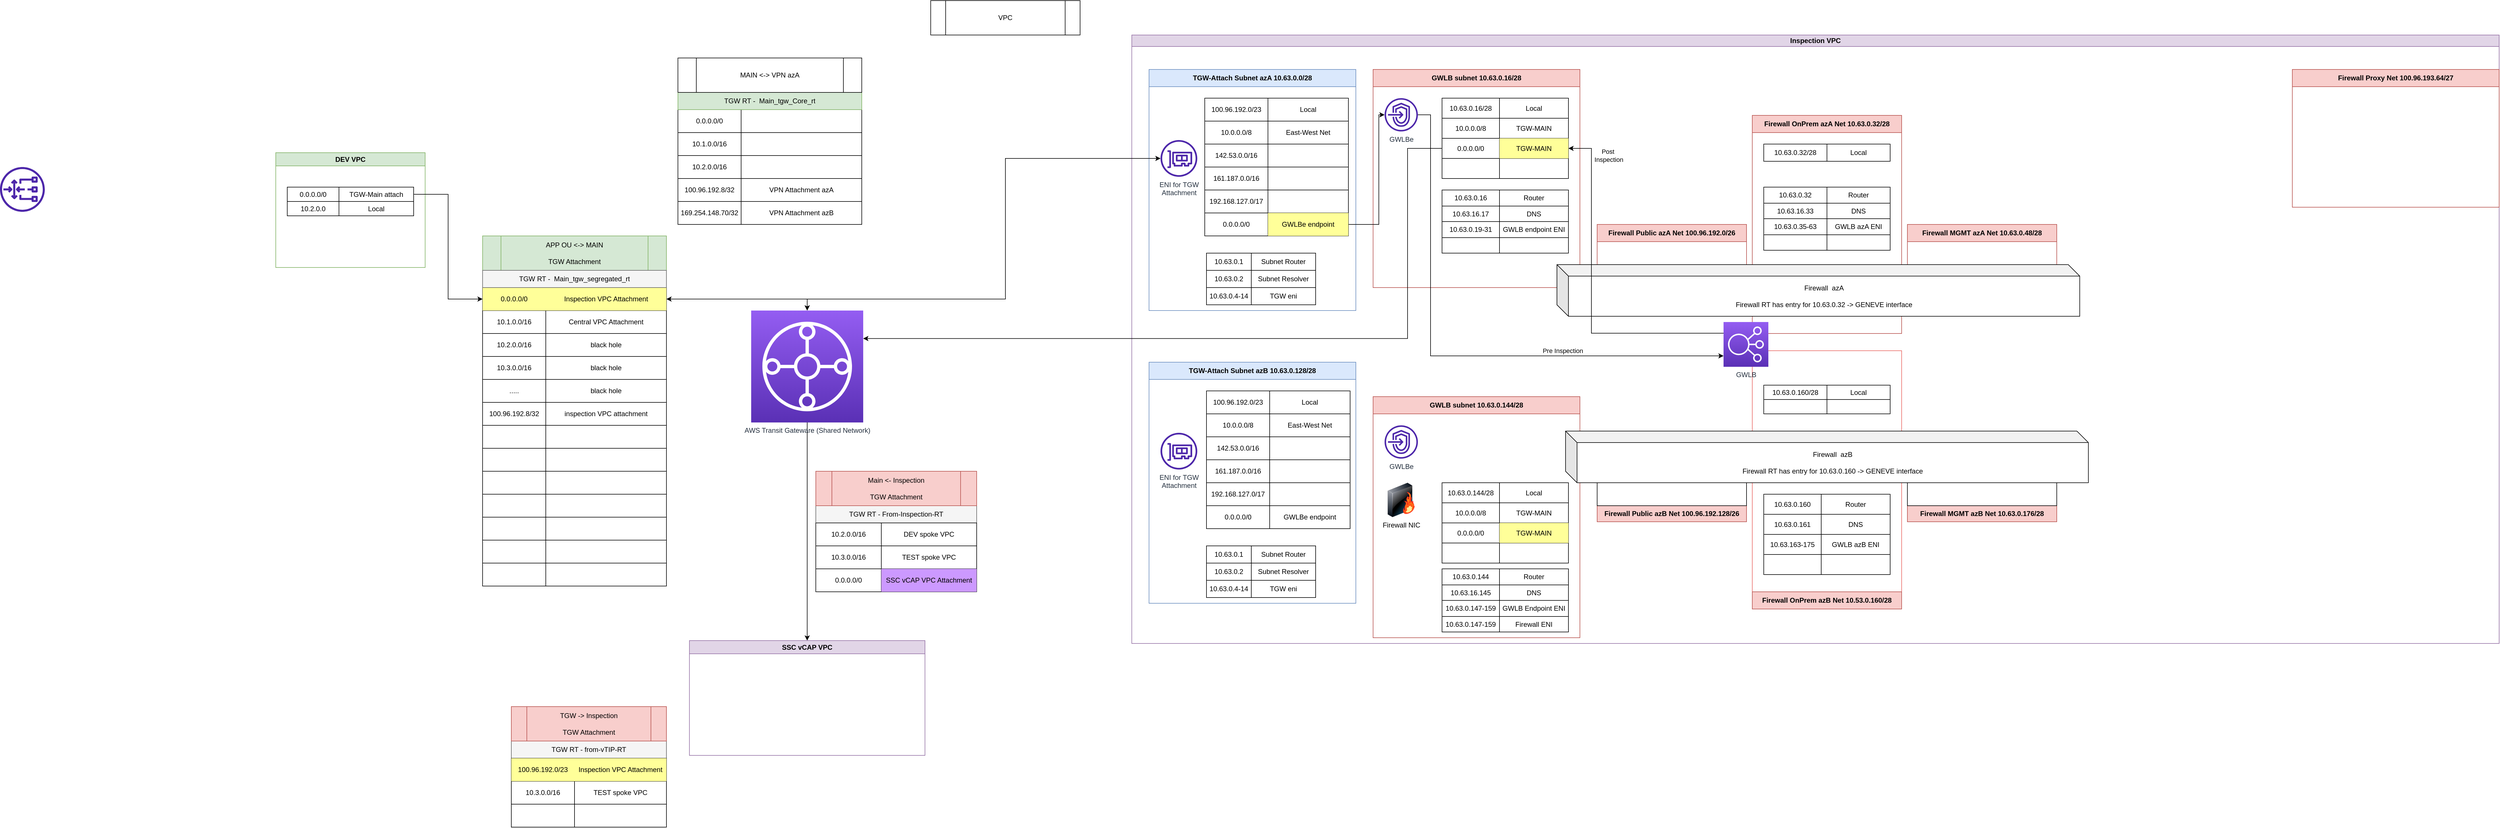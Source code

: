 <mxfile version="21.6.8" type="github">
  <diagram name="Page-1" id="6oychFQd-ntfGYo9pwiV">
    <mxGraphModel dx="5074" dy="2085" grid="1" gridSize="10" guides="1" tooltips="1" connect="1" arrows="1" fold="1" page="1" pageScale="1" pageWidth="1100" pageHeight="850" math="0" shadow="0">
      <root>
        <mxCell id="0" />
        <mxCell id="1" parent="0" />
        <mxCell id="cEWxc5GHdfLxTCo6FRgi-1" value="Inspection VPC" style="swimlane;whiteSpace=wrap;html=1;fillColor=#e1d5e7;strokeColor=#9673a6;startSize=20;" vertex="1" parent="1">
          <mxGeometry x="-230" y="-630" width="2380" height="1060" as="geometry" />
        </mxCell>
        <mxCell id="cEWxc5GHdfLxTCo6FRgi-3" value="TGW-Attach Subnet azA 10.63.0.0/28" style="swimlane;whiteSpace=wrap;html=1;startSize=30;fillColor=#dae8fc;strokeColor=#6c8ebf;movable=1;resizable=1;rotatable=1;deletable=1;editable=1;locked=0;connectable=1;" vertex="1" parent="cEWxc5GHdfLxTCo6FRgi-1">
          <mxGeometry x="30" y="60" width="360" height="420" as="geometry" />
        </mxCell>
        <mxCell id="cEWxc5GHdfLxTCo6FRgi-130" value="" style="shape=table;startSize=0;container=1;collapsible=0;childLayout=tableLayout;" vertex="1" parent="cEWxc5GHdfLxTCo6FRgi-3">
          <mxGeometry x="97" y="50" width="250" height="240" as="geometry" />
        </mxCell>
        <mxCell id="cEWxc5GHdfLxTCo6FRgi-131" value="" style="shape=tableRow;horizontal=0;startSize=0;swimlaneHead=0;swimlaneBody=0;strokeColor=inherit;top=0;left=0;bottom=0;right=0;collapsible=0;dropTarget=0;fillColor=none;points=[[0,0.5],[1,0.5]];portConstraint=eastwest;" vertex="1" parent="cEWxc5GHdfLxTCo6FRgi-130">
          <mxGeometry width="250" height="40" as="geometry" />
        </mxCell>
        <mxCell id="cEWxc5GHdfLxTCo6FRgi-132" value="100.96.192.0/23" style="shape=partialRectangle;html=1;whiteSpace=wrap;connectable=0;strokeColor=inherit;overflow=hidden;fillColor=none;top=0;left=0;bottom=0;right=0;pointerEvents=1;" vertex="1" parent="cEWxc5GHdfLxTCo6FRgi-131">
          <mxGeometry width="110" height="40" as="geometry">
            <mxRectangle width="110" height="40" as="alternateBounds" />
          </mxGeometry>
        </mxCell>
        <mxCell id="cEWxc5GHdfLxTCo6FRgi-133" value="Local" style="shape=partialRectangle;html=1;whiteSpace=wrap;connectable=0;strokeColor=inherit;overflow=hidden;fillColor=none;top=0;left=0;bottom=0;right=0;pointerEvents=1;" vertex="1" parent="cEWxc5GHdfLxTCo6FRgi-131">
          <mxGeometry x="110" width="140" height="40" as="geometry">
            <mxRectangle width="140" height="40" as="alternateBounds" />
          </mxGeometry>
        </mxCell>
        <mxCell id="cEWxc5GHdfLxTCo6FRgi-134" value="" style="shape=tableRow;horizontal=0;startSize=0;swimlaneHead=0;swimlaneBody=0;strokeColor=inherit;top=0;left=0;bottom=0;right=0;collapsible=0;dropTarget=0;fillColor=none;points=[[0,0.5],[1,0.5]];portConstraint=eastwest;" vertex="1" parent="cEWxc5GHdfLxTCo6FRgi-130">
          <mxGeometry y="40" width="250" height="40" as="geometry" />
        </mxCell>
        <mxCell id="cEWxc5GHdfLxTCo6FRgi-135" value="10.0.0.0/8" style="shape=partialRectangle;html=1;whiteSpace=wrap;connectable=0;strokeColor=inherit;overflow=hidden;fillColor=none;top=0;left=0;bottom=0;right=0;pointerEvents=1;" vertex="1" parent="cEWxc5GHdfLxTCo6FRgi-134">
          <mxGeometry width="110" height="40" as="geometry">
            <mxRectangle width="110" height="40" as="alternateBounds" />
          </mxGeometry>
        </mxCell>
        <mxCell id="cEWxc5GHdfLxTCo6FRgi-136" value="East-West Net" style="shape=partialRectangle;html=1;whiteSpace=wrap;connectable=0;strokeColor=inherit;overflow=hidden;fillColor=none;top=0;left=0;bottom=0;right=0;pointerEvents=1;" vertex="1" parent="cEWxc5GHdfLxTCo6FRgi-134">
          <mxGeometry x="110" width="140" height="40" as="geometry">
            <mxRectangle width="140" height="40" as="alternateBounds" />
          </mxGeometry>
        </mxCell>
        <mxCell id="cEWxc5GHdfLxTCo6FRgi-137" value="" style="shape=tableRow;horizontal=0;startSize=0;swimlaneHead=0;swimlaneBody=0;strokeColor=inherit;top=0;left=0;bottom=0;right=0;collapsible=0;dropTarget=0;fillColor=none;points=[[0,0.5],[1,0.5]];portConstraint=eastwest;" vertex="1" parent="cEWxc5GHdfLxTCo6FRgi-130">
          <mxGeometry y="80" width="250" height="40" as="geometry" />
        </mxCell>
        <mxCell id="cEWxc5GHdfLxTCo6FRgi-138" value="142.53.0.0/16" style="shape=partialRectangle;html=1;whiteSpace=wrap;connectable=0;strokeColor=inherit;overflow=hidden;fillColor=none;top=0;left=0;bottom=0;right=0;pointerEvents=1;" vertex="1" parent="cEWxc5GHdfLxTCo6FRgi-137">
          <mxGeometry width="110" height="40" as="geometry">
            <mxRectangle width="110" height="40" as="alternateBounds" />
          </mxGeometry>
        </mxCell>
        <mxCell id="cEWxc5GHdfLxTCo6FRgi-139" value="" style="shape=partialRectangle;html=1;whiteSpace=wrap;connectable=0;strokeColor=inherit;overflow=hidden;fillColor=none;top=0;left=0;bottom=0;right=0;pointerEvents=1;" vertex="1" parent="cEWxc5GHdfLxTCo6FRgi-137">
          <mxGeometry x="110" width="140" height="40" as="geometry">
            <mxRectangle width="140" height="40" as="alternateBounds" />
          </mxGeometry>
        </mxCell>
        <mxCell id="cEWxc5GHdfLxTCo6FRgi-140" value="" style="shape=tableRow;horizontal=0;startSize=0;swimlaneHead=0;swimlaneBody=0;strokeColor=inherit;top=0;left=0;bottom=0;right=0;collapsible=0;dropTarget=0;fillColor=none;points=[[0,0.5],[1,0.5]];portConstraint=eastwest;" vertex="1" parent="cEWxc5GHdfLxTCo6FRgi-130">
          <mxGeometry y="120" width="250" height="40" as="geometry" />
        </mxCell>
        <mxCell id="cEWxc5GHdfLxTCo6FRgi-141" value="161.187.0.0/16" style="shape=partialRectangle;html=1;whiteSpace=wrap;connectable=0;strokeColor=inherit;overflow=hidden;fillColor=none;top=0;left=0;bottom=0;right=0;pointerEvents=1;" vertex="1" parent="cEWxc5GHdfLxTCo6FRgi-140">
          <mxGeometry width="110" height="40" as="geometry">
            <mxRectangle width="110" height="40" as="alternateBounds" />
          </mxGeometry>
        </mxCell>
        <mxCell id="cEWxc5GHdfLxTCo6FRgi-142" value="" style="shape=partialRectangle;html=1;whiteSpace=wrap;connectable=0;strokeColor=inherit;overflow=hidden;fillColor=none;top=0;left=0;bottom=0;right=0;pointerEvents=1;" vertex="1" parent="cEWxc5GHdfLxTCo6FRgi-140">
          <mxGeometry x="110" width="140" height="40" as="geometry">
            <mxRectangle width="140" height="40" as="alternateBounds" />
          </mxGeometry>
        </mxCell>
        <mxCell id="cEWxc5GHdfLxTCo6FRgi-143" value="" style="shape=tableRow;horizontal=0;startSize=0;swimlaneHead=0;swimlaneBody=0;strokeColor=inherit;top=0;left=0;bottom=0;right=0;collapsible=0;dropTarget=0;fillColor=none;points=[[0,0.5],[1,0.5]];portConstraint=eastwest;" vertex="1" parent="cEWxc5GHdfLxTCo6FRgi-130">
          <mxGeometry y="160" width="250" height="40" as="geometry" />
        </mxCell>
        <mxCell id="cEWxc5GHdfLxTCo6FRgi-144" value="192.168.127.0/17" style="shape=partialRectangle;html=1;whiteSpace=wrap;connectable=0;strokeColor=inherit;overflow=hidden;fillColor=none;top=0;left=0;bottom=0;right=0;pointerEvents=1;" vertex="1" parent="cEWxc5GHdfLxTCo6FRgi-143">
          <mxGeometry width="110" height="40" as="geometry">
            <mxRectangle width="110" height="40" as="alternateBounds" />
          </mxGeometry>
        </mxCell>
        <mxCell id="cEWxc5GHdfLxTCo6FRgi-145" value="" style="shape=partialRectangle;html=1;whiteSpace=wrap;connectable=0;strokeColor=inherit;overflow=hidden;fillColor=none;top=0;left=0;bottom=0;right=0;pointerEvents=1;" vertex="1" parent="cEWxc5GHdfLxTCo6FRgi-143">
          <mxGeometry x="110" width="140" height="40" as="geometry">
            <mxRectangle width="140" height="40" as="alternateBounds" />
          </mxGeometry>
        </mxCell>
        <mxCell id="cEWxc5GHdfLxTCo6FRgi-146" value="" style="shape=tableRow;horizontal=0;startSize=0;swimlaneHead=0;swimlaneBody=0;strokeColor=inherit;top=0;left=0;bottom=0;right=0;collapsible=0;dropTarget=0;fillColor=none;points=[[0,0.5],[1,0.5]];portConstraint=eastwest;" vertex="1" parent="cEWxc5GHdfLxTCo6FRgi-130">
          <mxGeometry y="200" width="250" height="40" as="geometry" />
        </mxCell>
        <mxCell id="cEWxc5GHdfLxTCo6FRgi-147" value="0.0.0.0/0" style="shape=partialRectangle;html=1;whiteSpace=wrap;connectable=0;strokeColor=inherit;overflow=hidden;fillColor=none;top=0;left=0;bottom=0;right=0;pointerEvents=1;" vertex="1" parent="cEWxc5GHdfLxTCo6FRgi-146">
          <mxGeometry width="110" height="40" as="geometry">
            <mxRectangle width="110" height="40" as="alternateBounds" />
          </mxGeometry>
        </mxCell>
        <mxCell id="cEWxc5GHdfLxTCo6FRgi-148" value="GWLBe endpoint" style="shape=partialRectangle;html=1;whiteSpace=wrap;connectable=0;strokeColor=inherit;overflow=hidden;fillColor=#FFFF99;top=0;left=0;bottom=0;right=0;pointerEvents=1;" vertex="1" parent="cEWxc5GHdfLxTCo6FRgi-146">
          <mxGeometry x="110" width="140" height="40" as="geometry">
            <mxRectangle width="140" height="40" as="alternateBounds" />
          </mxGeometry>
        </mxCell>
        <mxCell id="cEWxc5GHdfLxTCo6FRgi-149" value="ENI for TGW &lt;br&gt;Attachment" style="sketch=0;outlineConnect=0;fontColor=#232F3E;gradientColor=none;fillColor=#4D27AA;strokeColor=none;dashed=0;verticalLabelPosition=bottom;verticalAlign=top;align=center;html=1;fontSize=12;fontStyle=0;aspect=fixed;pointerEvents=1;shape=mxgraph.aws4.elastic_network_interface;" vertex="1" parent="cEWxc5GHdfLxTCo6FRgi-3">
          <mxGeometry x="20" y="123" width="64" height="64" as="geometry" />
        </mxCell>
        <mxCell id="cEWxc5GHdfLxTCo6FRgi-253" value="" style="shape=table;startSize=0;container=1;collapsible=0;childLayout=tableLayout;" vertex="1" parent="cEWxc5GHdfLxTCo6FRgi-3">
          <mxGeometry x="100" y="320" width="190" height="90" as="geometry" />
        </mxCell>
        <mxCell id="cEWxc5GHdfLxTCo6FRgi-254" value="" style="shape=tableRow;horizontal=0;startSize=0;swimlaneHead=0;swimlaneBody=0;strokeColor=inherit;top=0;left=0;bottom=0;right=0;collapsible=0;dropTarget=0;fillColor=none;points=[[0,0.5],[1,0.5]];portConstraint=eastwest;" vertex="1" parent="cEWxc5GHdfLxTCo6FRgi-253">
          <mxGeometry width="190" height="30" as="geometry" />
        </mxCell>
        <mxCell id="cEWxc5GHdfLxTCo6FRgi-255" value="10.63.0.1" style="shape=partialRectangle;html=1;whiteSpace=wrap;connectable=0;strokeColor=inherit;overflow=hidden;fillColor=none;top=0;left=0;bottom=0;right=0;pointerEvents=1;" vertex="1" parent="cEWxc5GHdfLxTCo6FRgi-254">
          <mxGeometry width="78" height="30" as="geometry">
            <mxRectangle width="78" height="30" as="alternateBounds" />
          </mxGeometry>
        </mxCell>
        <mxCell id="cEWxc5GHdfLxTCo6FRgi-256" value="Subnet Router" style="shape=partialRectangle;html=1;whiteSpace=wrap;connectable=0;strokeColor=inherit;overflow=hidden;fillColor=none;top=0;left=0;bottom=0;right=0;pointerEvents=1;" vertex="1" parent="cEWxc5GHdfLxTCo6FRgi-254">
          <mxGeometry x="78" width="112" height="30" as="geometry">
            <mxRectangle width="112" height="30" as="alternateBounds" />
          </mxGeometry>
        </mxCell>
        <mxCell id="cEWxc5GHdfLxTCo6FRgi-257" value="" style="shape=tableRow;horizontal=0;startSize=0;swimlaneHead=0;swimlaneBody=0;strokeColor=inherit;top=0;left=0;bottom=0;right=0;collapsible=0;dropTarget=0;fillColor=none;points=[[0,0.5],[1,0.5]];portConstraint=eastwest;" vertex="1" parent="cEWxc5GHdfLxTCo6FRgi-253">
          <mxGeometry y="30" width="190" height="30" as="geometry" />
        </mxCell>
        <mxCell id="cEWxc5GHdfLxTCo6FRgi-258" value="10.63.0.2" style="shape=partialRectangle;html=1;whiteSpace=wrap;connectable=0;strokeColor=inherit;overflow=hidden;fillColor=none;top=0;left=0;bottom=0;right=0;pointerEvents=1;" vertex="1" parent="cEWxc5GHdfLxTCo6FRgi-257">
          <mxGeometry width="78" height="30" as="geometry">
            <mxRectangle width="78" height="30" as="alternateBounds" />
          </mxGeometry>
        </mxCell>
        <mxCell id="cEWxc5GHdfLxTCo6FRgi-259" value="Subnet Resolver" style="shape=partialRectangle;html=1;whiteSpace=wrap;connectable=0;strokeColor=inherit;overflow=hidden;fillColor=none;top=0;left=0;bottom=0;right=0;pointerEvents=1;" vertex="1" parent="cEWxc5GHdfLxTCo6FRgi-257">
          <mxGeometry x="78" width="112" height="30" as="geometry">
            <mxRectangle width="112" height="30" as="alternateBounds" />
          </mxGeometry>
        </mxCell>
        <mxCell id="cEWxc5GHdfLxTCo6FRgi-260" value="" style="shape=tableRow;horizontal=0;startSize=0;swimlaneHead=0;swimlaneBody=0;strokeColor=inherit;top=0;left=0;bottom=0;right=0;collapsible=0;dropTarget=0;fillColor=none;points=[[0,0.5],[1,0.5]];portConstraint=eastwest;" vertex="1" parent="cEWxc5GHdfLxTCo6FRgi-253">
          <mxGeometry y="60" width="190" height="30" as="geometry" />
        </mxCell>
        <mxCell id="cEWxc5GHdfLxTCo6FRgi-261" value="10.63.0.4-14" style="shape=partialRectangle;html=1;whiteSpace=wrap;connectable=0;strokeColor=inherit;overflow=hidden;fillColor=none;top=0;left=0;bottom=0;right=0;pointerEvents=1;" vertex="1" parent="cEWxc5GHdfLxTCo6FRgi-260">
          <mxGeometry width="78" height="30" as="geometry">
            <mxRectangle width="78" height="30" as="alternateBounds" />
          </mxGeometry>
        </mxCell>
        <mxCell id="cEWxc5GHdfLxTCo6FRgi-262" value="TGW eni" style="shape=partialRectangle;html=1;whiteSpace=wrap;connectable=0;strokeColor=inherit;overflow=hidden;fillColor=none;top=0;left=0;bottom=0;right=0;pointerEvents=1;" vertex="1" parent="cEWxc5GHdfLxTCo6FRgi-260">
          <mxGeometry x="78" width="112" height="30" as="geometry">
            <mxRectangle width="112" height="30" as="alternateBounds" />
          </mxGeometry>
        </mxCell>
        <mxCell id="cEWxc5GHdfLxTCo6FRgi-100" value="GWLB subnet 10.63.0.16/28" style="swimlane;whiteSpace=wrap;html=1;startSize=30;fillColor=#f8cecc;strokeColor=#b85450;" vertex="1" parent="cEWxc5GHdfLxTCo6FRgi-1">
          <mxGeometry x="420" y="60" width="360" height="380" as="geometry" />
        </mxCell>
        <mxCell id="cEWxc5GHdfLxTCo6FRgi-212" value="GWLBe" style="sketch=0;outlineConnect=0;fontColor=#232F3E;gradientColor=none;fillColor=#4D27AA;strokeColor=none;dashed=0;verticalLabelPosition=bottom;verticalAlign=top;align=center;html=1;fontSize=12;fontStyle=0;aspect=fixed;pointerEvents=1;shape=mxgraph.aws4.endpoints;" vertex="1" parent="cEWxc5GHdfLxTCo6FRgi-100">
          <mxGeometry x="20" y="50" width="58" height="58" as="geometry" />
        </mxCell>
        <mxCell id="cEWxc5GHdfLxTCo6FRgi-263" value="" style="shape=table;startSize=0;container=1;collapsible=0;childLayout=tableLayout;" vertex="1" parent="cEWxc5GHdfLxTCo6FRgi-100">
          <mxGeometry x="120" y="50" width="220" height="140" as="geometry" />
        </mxCell>
        <mxCell id="cEWxc5GHdfLxTCo6FRgi-264" value="" style="shape=tableRow;horizontal=0;startSize=0;swimlaneHead=0;swimlaneBody=0;strokeColor=inherit;top=0;left=0;bottom=0;right=0;collapsible=0;dropTarget=0;fillColor=none;points=[[0,0.5],[1,0.5]];portConstraint=eastwest;" vertex="1" parent="cEWxc5GHdfLxTCo6FRgi-263">
          <mxGeometry width="220" height="35" as="geometry" />
        </mxCell>
        <mxCell id="cEWxc5GHdfLxTCo6FRgi-265" value="10.63.0.16/28" style="shape=partialRectangle;html=1;whiteSpace=wrap;connectable=0;strokeColor=inherit;overflow=hidden;fillColor=none;top=0;left=0;bottom=0;right=0;pointerEvents=1;" vertex="1" parent="cEWxc5GHdfLxTCo6FRgi-264">
          <mxGeometry width="100" height="35" as="geometry">
            <mxRectangle width="100" height="35" as="alternateBounds" />
          </mxGeometry>
        </mxCell>
        <mxCell id="cEWxc5GHdfLxTCo6FRgi-266" value="Local" style="shape=partialRectangle;html=1;whiteSpace=wrap;connectable=0;strokeColor=inherit;overflow=hidden;fillColor=none;top=0;left=0;bottom=0;right=0;pointerEvents=1;" vertex="1" parent="cEWxc5GHdfLxTCo6FRgi-264">
          <mxGeometry x="100" width="120" height="35" as="geometry">
            <mxRectangle width="120" height="35" as="alternateBounds" />
          </mxGeometry>
        </mxCell>
        <mxCell id="cEWxc5GHdfLxTCo6FRgi-267" value="" style="shape=tableRow;horizontal=0;startSize=0;swimlaneHead=0;swimlaneBody=0;strokeColor=inherit;top=0;left=0;bottom=0;right=0;collapsible=0;dropTarget=0;fillColor=none;points=[[0,0.5],[1,0.5]];portConstraint=eastwest;" vertex="1" parent="cEWxc5GHdfLxTCo6FRgi-263">
          <mxGeometry y="35" width="220" height="35" as="geometry" />
        </mxCell>
        <mxCell id="cEWxc5GHdfLxTCo6FRgi-268" value="10.0.0.0/8" style="shape=partialRectangle;html=1;whiteSpace=wrap;connectable=0;strokeColor=inherit;overflow=hidden;fillColor=none;top=0;left=0;bottom=0;right=0;pointerEvents=1;" vertex="1" parent="cEWxc5GHdfLxTCo6FRgi-267">
          <mxGeometry width="100" height="35" as="geometry">
            <mxRectangle width="100" height="35" as="alternateBounds" />
          </mxGeometry>
        </mxCell>
        <mxCell id="cEWxc5GHdfLxTCo6FRgi-269" value="TGW-MAIN" style="shape=partialRectangle;html=1;whiteSpace=wrap;connectable=0;strokeColor=inherit;overflow=hidden;fillColor=none;top=0;left=0;bottom=0;right=0;pointerEvents=1;" vertex="1" parent="cEWxc5GHdfLxTCo6FRgi-267">
          <mxGeometry x="100" width="120" height="35" as="geometry">
            <mxRectangle width="120" height="35" as="alternateBounds" />
          </mxGeometry>
        </mxCell>
        <mxCell id="cEWxc5GHdfLxTCo6FRgi-270" value="" style="shape=tableRow;horizontal=0;startSize=0;swimlaneHead=0;swimlaneBody=0;strokeColor=inherit;top=0;left=0;bottom=0;right=0;collapsible=0;dropTarget=0;fillColor=none;points=[[0,0.5],[1,0.5]];portConstraint=eastwest;" vertex="1" parent="cEWxc5GHdfLxTCo6FRgi-263">
          <mxGeometry y="70" width="220" height="35" as="geometry" />
        </mxCell>
        <mxCell id="cEWxc5GHdfLxTCo6FRgi-271" value="0.0.0.0/0" style="shape=partialRectangle;html=1;whiteSpace=wrap;connectable=0;strokeColor=inherit;overflow=hidden;fillColor=none;top=0;left=0;bottom=0;right=0;pointerEvents=1;" vertex="1" parent="cEWxc5GHdfLxTCo6FRgi-270">
          <mxGeometry width="100" height="35" as="geometry">
            <mxRectangle width="100" height="35" as="alternateBounds" />
          </mxGeometry>
        </mxCell>
        <mxCell id="cEWxc5GHdfLxTCo6FRgi-272" value="TGW-MAIN" style="shape=partialRectangle;html=1;whiteSpace=wrap;connectable=0;strokeColor=inherit;overflow=hidden;fillColor=#FFFF99;top=0;left=0;bottom=0;right=0;pointerEvents=1;" vertex="1" parent="cEWxc5GHdfLxTCo6FRgi-270">
          <mxGeometry x="100" width="120" height="35" as="geometry">
            <mxRectangle width="120" height="35" as="alternateBounds" />
          </mxGeometry>
        </mxCell>
        <mxCell id="cEWxc5GHdfLxTCo6FRgi-273" value="" style="shape=tableRow;horizontal=0;startSize=0;swimlaneHead=0;swimlaneBody=0;strokeColor=inherit;top=0;left=0;bottom=0;right=0;collapsible=0;dropTarget=0;fillColor=none;points=[[0,0.5],[1,0.5]];portConstraint=eastwest;" vertex="1" parent="cEWxc5GHdfLxTCo6FRgi-263">
          <mxGeometry y="105" width="220" height="35" as="geometry" />
        </mxCell>
        <mxCell id="cEWxc5GHdfLxTCo6FRgi-274" value="" style="shape=partialRectangle;html=1;whiteSpace=wrap;connectable=0;strokeColor=inherit;overflow=hidden;fillColor=none;top=0;left=0;bottom=0;right=0;pointerEvents=1;" vertex="1" parent="cEWxc5GHdfLxTCo6FRgi-273">
          <mxGeometry width="100" height="35" as="geometry">
            <mxRectangle width="100" height="35" as="alternateBounds" />
          </mxGeometry>
        </mxCell>
        <mxCell id="cEWxc5GHdfLxTCo6FRgi-275" value="" style="shape=partialRectangle;html=1;whiteSpace=wrap;connectable=0;strokeColor=inherit;overflow=hidden;fillColor=none;top=0;left=0;bottom=0;right=0;pointerEvents=1;" vertex="1" parent="cEWxc5GHdfLxTCo6FRgi-273">
          <mxGeometry x="100" width="120" height="35" as="geometry">
            <mxRectangle width="120" height="35" as="alternateBounds" />
          </mxGeometry>
        </mxCell>
        <mxCell id="cEWxc5GHdfLxTCo6FRgi-287" value="" style="shape=table;startSize=0;container=1;collapsible=0;childLayout=tableLayout;" vertex="1" parent="cEWxc5GHdfLxTCo6FRgi-100">
          <mxGeometry x="120" y="210" width="220" height="110" as="geometry" />
        </mxCell>
        <mxCell id="cEWxc5GHdfLxTCo6FRgi-288" value="" style="shape=tableRow;horizontal=0;startSize=0;swimlaneHead=0;swimlaneBody=0;strokeColor=inherit;top=0;left=0;bottom=0;right=0;collapsible=0;dropTarget=0;fillColor=none;points=[[0,0.5],[1,0.5]];portConstraint=eastwest;" vertex="1" parent="cEWxc5GHdfLxTCo6FRgi-287">
          <mxGeometry width="220" height="28" as="geometry" />
        </mxCell>
        <mxCell id="cEWxc5GHdfLxTCo6FRgi-289" value="10.63.0.16" style="shape=partialRectangle;html=1;whiteSpace=wrap;connectable=0;strokeColor=inherit;overflow=hidden;fillColor=none;top=0;left=0;bottom=0;right=0;pointerEvents=1;" vertex="1" parent="cEWxc5GHdfLxTCo6FRgi-288">
          <mxGeometry width="100" height="28" as="geometry">
            <mxRectangle width="100" height="28" as="alternateBounds" />
          </mxGeometry>
        </mxCell>
        <mxCell id="cEWxc5GHdfLxTCo6FRgi-290" value="Router" style="shape=partialRectangle;html=1;whiteSpace=wrap;connectable=0;strokeColor=inherit;overflow=hidden;fillColor=none;top=0;left=0;bottom=0;right=0;pointerEvents=1;" vertex="1" parent="cEWxc5GHdfLxTCo6FRgi-288">
          <mxGeometry x="100" width="120" height="28" as="geometry">
            <mxRectangle width="120" height="28" as="alternateBounds" />
          </mxGeometry>
        </mxCell>
        <mxCell id="cEWxc5GHdfLxTCo6FRgi-291" value="" style="shape=tableRow;horizontal=0;startSize=0;swimlaneHead=0;swimlaneBody=0;strokeColor=inherit;top=0;left=0;bottom=0;right=0;collapsible=0;dropTarget=0;fillColor=none;points=[[0,0.5],[1,0.5]];portConstraint=eastwest;" vertex="1" parent="cEWxc5GHdfLxTCo6FRgi-287">
          <mxGeometry y="28" width="220" height="27" as="geometry" />
        </mxCell>
        <mxCell id="cEWxc5GHdfLxTCo6FRgi-292" value="10.63.16.17" style="shape=partialRectangle;html=1;whiteSpace=wrap;connectable=0;strokeColor=inherit;overflow=hidden;fillColor=none;top=0;left=0;bottom=0;right=0;pointerEvents=1;" vertex="1" parent="cEWxc5GHdfLxTCo6FRgi-291">
          <mxGeometry width="100" height="27" as="geometry">
            <mxRectangle width="100" height="27" as="alternateBounds" />
          </mxGeometry>
        </mxCell>
        <mxCell id="cEWxc5GHdfLxTCo6FRgi-293" value="DNS" style="shape=partialRectangle;html=1;whiteSpace=wrap;connectable=0;strokeColor=inherit;overflow=hidden;fillColor=none;top=0;left=0;bottom=0;right=0;pointerEvents=1;" vertex="1" parent="cEWxc5GHdfLxTCo6FRgi-291">
          <mxGeometry x="100" width="120" height="27" as="geometry">
            <mxRectangle width="120" height="27" as="alternateBounds" />
          </mxGeometry>
        </mxCell>
        <mxCell id="cEWxc5GHdfLxTCo6FRgi-294" value="" style="shape=tableRow;horizontal=0;startSize=0;swimlaneHead=0;swimlaneBody=0;strokeColor=inherit;top=0;left=0;bottom=0;right=0;collapsible=0;dropTarget=0;fillColor=none;points=[[0,0.5],[1,0.5]];portConstraint=eastwest;" vertex="1" parent="cEWxc5GHdfLxTCo6FRgi-287">
          <mxGeometry y="55" width="220" height="28" as="geometry" />
        </mxCell>
        <mxCell id="cEWxc5GHdfLxTCo6FRgi-295" value="10.63.0.19-31" style="shape=partialRectangle;html=1;whiteSpace=wrap;connectable=0;strokeColor=inherit;overflow=hidden;fillColor=none;top=0;left=0;bottom=0;right=0;pointerEvents=1;" vertex="1" parent="cEWxc5GHdfLxTCo6FRgi-294">
          <mxGeometry width="100" height="28" as="geometry">
            <mxRectangle width="100" height="28" as="alternateBounds" />
          </mxGeometry>
        </mxCell>
        <mxCell id="cEWxc5GHdfLxTCo6FRgi-296" value="GWLB endpoint ENI" style="shape=partialRectangle;html=1;whiteSpace=wrap;connectable=0;strokeColor=inherit;overflow=hidden;fillColor=none;top=0;left=0;bottom=0;right=0;pointerEvents=1;" vertex="1" parent="cEWxc5GHdfLxTCo6FRgi-294">
          <mxGeometry x="100" width="120" height="28" as="geometry">
            <mxRectangle width="120" height="28" as="alternateBounds" />
          </mxGeometry>
        </mxCell>
        <mxCell id="cEWxc5GHdfLxTCo6FRgi-297" value="" style="shape=tableRow;horizontal=0;startSize=0;swimlaneHead=0;swimlaneBody=0;strokeColor=inherit;top=0;left=0;bottom=0;right=0;collapsible=0;dropTarget=0;fillColor=none;points=[[0,0.5],[1,0.5]];portConstraint=eastwest;" vertex="1" parent="cEWxc5GHdfLxTCo6FRgi-287">
          <mxGeometry y="83" width="220" height="27" as="geometry" />
        </mxCell>
        <mxCell id="cEWxc5GHdfLxTCo6FRgi-298" value="" style="shape=partialRectangle;html=1;whiteSpace=wrap;connectable=0;strokeColor=inherit;overflow=hidden;fillColor=none;top=0;left=0;bottom=0;right=0;pointerEvents=1;" vertex="1" parent="cEWxc5GHdfLxTCo6FRgi-297">
          <mxGeometry width="100" height="27" as="geometry">
            <mxRectangle width="100" height="27" as="alternateBounds" />
          </mxGeometry>
        </mxCell>
        <mxCell id="cEWxc5GHdfLxTCo6FRgi-299" value="" style="shape=partialRectangle;html=1;whiteSpace=wrap;connectable=0;strokeColor=inherit;overflow=hidden;fillColor=none;top=0;left=0;bottom=0;right=0;pointerEvents=1;" vertex="1" parent="cEWxc5GHdfLxTCo6FRgi-297">
          <mxGeometry x="100" width="120" height="27" as="geometry">
            <mxRectangle width="120" height="27" as="alternateBounds" />
          </mxGeometry>
        </mxCell>
        <mxCell id="cEWxc5GHdfLxTCo6FRgi-241" value="Firewall Public azA Net 100.96.192.0/26" style="swimlane;whiteSpace=wrap;html=1;startSize=30;fillColor=#f8cecc;strokeColor=#b85450;" vertex="1" parent="cEWxc5GHdfLxTCo6FRgi-1">
          <mxGeometry x="810" y="330" width="260" height="110" as="geometry" />
        </mxCell>
        <mxCell id="cEWxc5GHdfLxTCo6FRgi-243" value="Firewall OnPrem azA Net&amp;nbsp;10.63.0.32/28" style="swimlane;whiteSpace=wrap;html=1;startSize=30;fillColor=#f8cecc;strokeColor=#b85450;" vertex="1" parent="cEWxc5GHdfLxTCo6FRgi-1">
          <mxGeometry x="1080" y="140" width="260" height="380" as="geometry" />
        </mxCell>
        <mxCell id="cEWxc5GHdfLxTCo6FRgi-411" value="" style="shape=table;startSize=0;container=1;collapsible=0;childLayout=tableLayout;" vertex="1" parent="cEWxc5GHdfLxTCo6FRgi-243">
          <mxGeometry x="20" y="50" width="220" height="30" as="geometry" />
        </mxCell>
        <mxCell id="cEWxc5GHdfLxTCo6FRgi-412" value="" style="shape=tableRow;horizontal=0;startSize=0;swimlaneHead=0;swimlaneBody=0;strokeColor=inherit;top=0;left=0;bottom=0;right=0;collapsible=0;dropTarget=0;fillColor=none;points=[[0,0.5],[1,0.5]];portConstraint=eastwest;" vertex="1" parent="cEWxc5GHdfLxTCo6FRgi-411">
          <mxGeometry width="220" height="30" as="geometry" />
        </mxCell>
        <mxCell id="cEWxc5GHdfLxTCo6FRgi-413" value="10.63.0.32/28" style="shape=partialRectangle;html=1;whiteSpace=wrap;connectable=0;strokeColor=inherit;overflow=hidden;fillColor=none;top=0;left=0;bottom=0;right=0;pointerEvents=1;" vertex="1" parent="cEWxc5GHdfLxTCo6FRgi-412">
          <mxGeometry width="110" height="30" as="geometry">
            <mxRectangle width="110" height="30" as="alternateBounds" />
          </mxGeometry>
        </mxCell>
        <mxCell id="cEWxc5GHdfLxTCo6FRgi-414" value="Local" style="shape=partialRectangle;html=1;whiteSpace=wrap;connectable=0;strokeColor=inherit;overflow=hidden;fillColor=none;top=0;left=0;bottom=0;right=0;pointerEvents=1;" vertex="1" parent="cEWxc5GHdfLxTCo6FRgi-412">
          <mxGeometry x="110" width="110" height="30" as="geometry">
            <mxRectangle width="110" height="30" as="alternateBounds" />
          </mxGeometry>
        </mxCell>
        <mxCell id="cEWxc5GHdfLxTCo6FRgi-415" value="" style="shape=table;startSize=0;container=1;collapsible=0;childLayout=tableLayout;" vertex="1" parent="cEWxc5GHdfLxTCo6FRgi-243">
          <mxGeometry x="20" y="125" width="220" height="110" as="geometry" />
        </mxCell>
        <mxCell id="cEWxc5GHdfLxTCo6FRgi-416" value="" style="shape=tableRow;horizontal=0;startSize=0;swimlaneHead=0;swimlaneBody=0;strokeColor=inherit;top=0;left=0;bottom=0;right=0;collapsible=0;dropTarget=0;fillColor=none;points=[[0,0.5],[1,0.5]];portConstraint=eastwest;" vertex="1" parent="cEWxc5GHdfLxTCo6FRgi-415">
          <mxGeometry width="220" height="28" as="geometry" />
        </mxCell>
        <mxCell id="cEWxc5GHdfLxTCo6FRgi-417" value="10.63.0.32" style="shape=partialRectangle;html=1;whiteSpace=wrap;connectable=0;strokeColor=inherit;overflow=hidden;fillColor=none;top=0;left=0;bottom=0;right=0;pointerEvents=1;" vertex="1" parent="cEWxc5GHdfLxTCo6FRgi-416">
          <mxGeometry width="110" height="28" as="geometry">
            <mxRectangle width="110" height="28" as="alternateBounds" />
          </mxGeometry>
        </mxCell>
        <mxCell id="cEWxc5GHdfLxTCo6FRgi-418" value="Router" style="shape=partialRectangle;html=1;whiteSpace=wrap;connectable=0;strokeColor=inherit;overflow=hidden;fillColor=none;top=0;left=0;bottom=0;right=0;pointerEvents=1;" vertex="1" parent="cEWxc5GHdfLxTCo6FRgi-416">
          <mxGeometry x="110" width="110" height="28" as="geometry">
            <mxRectangle width="110" height="28" as="alternateBounds" />
          </mxGeometry>
        </mxCell>
        <mxCell id="cEWxc5GHdfLxTCo6FRgi-419" value="" style="shape=tableRow;horizontal=0;startSize=0;swimlaneHead=0;swimlaneBody=0;strokeColor=inherit;top=0;left=0;bottom=0;right=0;collapsible=0;dropTarget=0;fillColor=none;points=[[0,0.5],[1,0.5]];portConstraint=eastwest;" vertex="1" parent="cEWxc5GHdfLxTCo6FRgi-415">
          <mxGeometry y="28" width="220" height="27" as="geometry" />
        </mxCell>
        <mxCell id="cEWxc5GHdfLxTCo6FRgi-420" value="10.63.16.33" style="shape=partialRectangle;html=1;whiteSpace=wrap;connectable=0;strokeColor=inherit;overflow=hidden;fillColor=none;top=0;left=0;bottom=0;right=0;pointerEvents=1;" vertex="1" parent="cEWxc5GHdfLxTCo6FRgi-419">
          <mxGeometry width="110" height="27" as="geometry">
            <mxRectangle width="110" height="27" as="alternateBounds" />
          </mxGeometry>
        </mxCell>
        <mxCell id="cEWxc5GHdfLxTCo6FRgi-421" value="DNS" style="shape=partialRectangle;html=1;whiteSpace=wrap;connectable=0;strokeColor=inherit;overflow=hidden;fillColor=none;top=0;left=0;bottom=0;right=0;pointerEvents=1;" vertex="1" parent="cEWxc5GHdfLxTCo6FRgi-419">
          <mxGeometry x="110" width="110" height="27" as="geometry">
            <mxRectangle width="110" height="27" as="alternateBounds" />
          </mxGeometry>
        </mxCell>
        <mxCell id="cEWxc5GHdfLxTCo6FRgi-422" value="" style="shape=tableRow;horizontal=0;startSize=0;swimlaneHead=0;swimlaneBody=0;strokeColor=inherit;top=0;left=0;bottom=0;right=0;collapsible=0;dropTarget=0;fillColor=none;points=[[0,0.5],[1,0.5]];portConstraint=eastwest;" vertex="1" parent="cEWxc5GHdfLxTCo6FRgi-415">
          <mxGeometry y="55" width="220" height="28" as="geometry" />
        </mxCell>
        <mxCell id="cEWxc5GHdfLxTCo6FRgi-423" value="10.63.0.35-63" style="shape=partialRectangle;html=1;whiteSpace=wrap;connectable=0;strokeColor=inherit;overflow=hidden;fillColor=none;top=0;left=0;bottom=0;right=0;pointerEvents=1;" vertex="1" parent="cEWxc5GHdfLxTCo6FRgi-422">
          <mxGeometry width="110" height="28" as="geometry">
            <mxRectangle width="110" height="28" as="alternateBounds" />
          </mxGeometry>
        </mxCell>
        <mxCell id="cEWxc5GHdfLxTCo6FRgi-424" value="GWLB azA ENI" style="shape=partialRectangle;html=1;whiteSpace=wrap;connectable=0;strokeColor=inherit;overflow=hidden;fillColor=none;top=0;left=0;bottom=0;right=0;pointerEvents=1;" vertex="1" parent="cEWxc5GHdfLxTCo6FRgi-422">
          <mxGeometry x="110" width="110" height="28" as="geometry">
            <mxRectangle width="110" height="28" as="alternateBounds" />
          </mxGeometry>
        </mxCell>
        <mxCell id="cEWxc5GHdfLxTCo6FRgi-425" value="" style="shape=tableRow;horizontal=0;startSize=0;swimlaneHead=0;swimlaneBody=0;strokeColor=inherit;top=0;left=0;bottom=0;right=0;collapsible=0;dropTarget=0;fillColor=none;points=[[0,0.5],[1,0.5]];portConstraint=eastwest;" vertex="1" parent="cEWxc5GHdfLxTCo6FRgi-415">
          <mxGeometry y="83" width="220" height="27" as="geometry" />
        </mxCell>
        <mxCell id="cEWxc5GHdfLxTCo6FRgi-426" value="" style="shape=partialRectangle;html=1;whiteSpace=wrap;connectable=0;strokeColor=inherit;overflow=hidden;fillColor=none;top=0;left=0;bottom=0;right=0;pointerEvents=1;" vertex="1" parent="cEWxc5GHdfLxTCo6FRgi-425">
          <mxGeometry width="110" height="27" as="geometry">
            <mxRectangle width="110" height="27" as="alternateBounds" />
          </mxGeometry>
        </mxCell>
        <mxCell id="cEWxc5GHdfLxTCo6FRgi-427" value="" style="shape=partialRectangle;html=1;whiteSpace=wrap;connectable=0;strokeColor=inherit;overflow=hidden;fillColor=none;top=0;left=0;bottom=0;right=0;pointerEvents=1;" vertex="1" parent="cEWxc5GHdfLxTCo6FRgi-425">
          <mxGeometry x="110" width="110" height="27" as="geometry">
            <mxRectangle width="110" height="27" as="alternateBounds" />
          </mxGeometry>
        </mxCell>
        <mxCell id="cEWxc5GHdfLxTCo6FRgi-245" value="Firewall MGMT azA Net 10.63.0.48/28" style="swimlane;whiteSpace=wrap;html=1;startSize=30;fillColor=#f8cecc;strokeColor=#b85450;" vertex="1" parent="cEWxc5GHdfLxTCo6FRgi-1">
          <mxGeometry x="1350" y="330" width="260" height="110" as="geometry" />
        </mxCell>
        <mxCell id="cEWxc5GHdfLxTCo6FRgi-246" value="Firewall Proxy Net 100.96.193.64/27" style="swimlane;whiteSpace=wrap;html=1;startSize=30;fillColor=#f8cecc;strokeColor=#b85450;" vertex="1" parent="cEWxc5GHdfLxTCo6FRgi-1">
          <mxGeometry x="2020" y="60" width="360" height="240" as="geometry" />
        </mxCell>
        <mxCell id="cEWxc5GHdfLxTCo6FRgi-303" value="Firewall&amp;nbsp; azA&lt;br&gt;&lt;br&gt;Firewall RT has entry for 10.63.0.32 -&amp;gt; GENEVE interface" style="shape=cube;whiteSpace=wrap;html=1;boundedLbl=1;backgroundOutline=1;darkOpacity=0.05;darkOpacity2=0.1;" vertex="1" parent="cEWxc5GHdfLxTCo6FRgi-1">
          <mxGeometry x="740" y="400" width="910" height="90" as="geometry" />
        </mxCell>
        <mxCell id="cEWxc5GHdfLxTCo6FRgi-304" value="GWLB subnet 10.63.0.144/28" style="swimlane;whiteSpace=wrap;html=1;startSize=30;fillColor=#f8cecc;strokeColor=#b85450;" vertex="1" parent="cEWxc5GHdfLxTCo6FRgi-1">
          <mxGeometry x="420" y="630" width="360" height="420" as="geometry" />
        </mxCell>
        <mxCell id="cEWxc5GHdfLxTCo6FRgi-305" value="GWLBe" style="sketch=0;outlineConnect=0;fontColor=#232F3E;gradientColor=none;fillColor=#4D27AA;strokeColor=none;dashed=0;verticalLabelPosition=bottom;verticalAlign=top;align=center;html=1;fontSize=12;fontStyle=0;aspect=fixed;pointerEvents=1;shape=mxgraph.aws4.endpoints;" vertex="1" parent="cEWxc5GHdfLxTCo6FRgi-304">
          <mxGeometry x="20" y="50" width="58" height="58" as="geometry" />
        </mxCell>
        <mxCell id="cEWxc5GHdfLxTCo6FRgi-306" value="" style="shape=table;startSize=0;container=1;collapsible=0;childLayout=tableLayout;" vertex="1" parent="cEWxc5GHdfLxTCo6FRgi-304">
          <mxGeometry x="120" y="150" width="220" height="140" as="geometry" />
        </mxCell>
        <mxCell id="cEWxc5GHdfLxTCo6FRgi-307" value="" style="shape=tableRow;horizontal=0;startSize=0;swimlaneHead=0;swimlaneBody=0;strokeColor=inherit;top=0;left=0;bottom=0;right=0;collapsible=0;dropTarget=0;fillColor=none;points=[[0,0.5],[1,0.5]];portConstraint=eastwest;" vertex="1" parent="cEWxc5GHdfLxTCo6FRgi-306">
          <mxGeometry width="220" height="35" as="geometry" />
        </mxCell>
        <mxCell id="cEWxc5GHdfLxTCo6FRgi-308" value="10.63.0.144/28" style="shape=partialRectangle;html=1;whiteSpace=wrap;connectable=0;strokeColor=inherit;overflow=hidden;fillColor=none;top=0;left=0;bottom=0;right=0;pointerEvents=1;" vertex="1" parent="cEWxc5GHdfLxTCo6FRgi-307">
          <mxGeometry width="100" height="35" as="geometry">
            <mxRectangle width="100" height="35" as="alternateBounds" />
          </mxGeometry>
        </mxCell>
        <mxCell id="cEWxc5GHdfLxTCo6FRgi-309" value="Local" style="shape=partialRectangle;html=1;whiteSpace=wrap;connectable=0;strokeColor=inherit;overflow=hidden;fillColor=none;top=0;left=0;bottom=0;right=0;pointerEvents=1;" vertex="1" parent="cEWxc5GHdfLxTCo6FRgi-307">
          <mxGeometry x="100" width="120" height="35" as="geometry">
            <mxRectangle width="120" height="35" as="alternateBounds" />
          </mxGeometry>
        </mxCell>
        <mxCell id="cEWxc5GHdfLxTCo6FRgi-310" value="" style="shape=tableRow;horizontal=0;startSize=0;swimlaneHead=0;swimlaneBody=0;strokeColor=inherit;top=0;left=0;bottom=0;right=0;collapsible=0;dropTarget=0;fillColor=none;points=[[0,0.5],[1,0.5]];portConstraint=eastwest;" vertex="1" parent="cEWxc5GHdfLxTCo6FRgi-306">
          <mxGeometry y="35" width="220" height="35" as="geometry" />
        </mxCell>
        <mxCell id="cEWxc5GHdfLxTCo6FRgi-311" value="10.0.0.0/8" style="shape=partialRectangle;html=1;whiteSpace=wrap;connectable=0;strokeColor=inherit;overflow=hidden;fillColor=none;top=0;left=0;bottom=0;right=0;pointerEvents=1;" vertex="1" parent="cEWxc5GHdfLxTCo6FRgi-310">
          <mxGeometry width="100" height="35" as="geometry">
            <mxRectangle width="100" height="35" as="alternateBounds" />
          </mxGeometry>
        </mxCell>
        <mxCell id="cEWxc5GHdfLxTCo6FRgi-312" value="TGW-MAIN" style="shape=partialRectangle;html=1;whiteSpace=wrap;connectable=0;strokeColor=inherit;overflow=hidden;fillColor=none;top=0;left=0;bottom=0;right=0;pointerEvents=1;" vertex="1" parent="cEWxc5GHdfLxTCo6FRgi-310">
          <mxGeometry x="100" width="120" height="35" as="geometry">
            <mxRectangle width="120" height="35" as="alternateBounds" />
          </mxGeometry>
        </mxCell>
        <mxCell id="cEWxc5GHdfLxTCo6FRgi-313" value="" style="shape=tableRow;horizontal=0;startSize=0;swimlaneHead=0;swimlaneBody=0;strokeColor=inherit;top=0;left=0;bottom=0;right=0;collapsible=0;dropTarget=0;fillColor=none;points=[[0,0.5],[1,0.5]];portConstraint=eastwest;" vertex="1" parent="cEWxc5GHdfLxTCo6FRgi-306">
          <mxGeometry y="70" width="220" height="35" as="geometry" />
        </mxCell>
        <mxCell id="cEWxc5GHdfLxTCo6FRgi-314" value="0.0.0.0/0" style="shape=partialRectangle;html=1;whiteSpace=wrap;connectable=0;strokeColor=inherit;overflow=hidden;fillColor=none;top=0;left=0;bottom=0;right=0;pointerEvents=1;" vertex="1" parent="cEWxc5GHdfLxTCo6FRgi-313">
          <mxGeometry width="100" height="35" as="geometry">
            <mxRectangle width="100" height="35" as="alternateBounds" />
          </mxGeometry>
        </mxCell>
        <mxCell id="cEWxc5GHdfLxTCo6FRgi-315" value="TGW-MAIN" style="shape=partialRectangle;html=1;whiteSpace=wrap;connectable=0;strokeColor=inherit;overflow=hidden;fillColor=#FFFF99;top=0;left=0;bottom=0;right=0;pointerEvents=1;" vertex="1" parent="cEWxc5GHdfLxTCo6FRgi-313">
          <mxGeometry x="100" width="120" height="35" as="geometry">
            <mxRectangle width="120" height="35" as="alternateBounds" />
          </mxGeometry>
        </mxCell>
        <mxCell id="cEWxc5GHdfLxTCo6FRgi-316" value="" style="shape=tableRow;horizontal=0;startSize=0;swimlaneHead=0;swimlaneBody=0;strokeColor=inherit;top=0;left=0;bottom=0;right=0;collapsible=0;dropTarget=0;fillColor=none;points=[[0,0.5],[1,0.5]];portConstraint=eastwest;" vertex="1" parent="cEWxc5GHdfLxTCo6FRgi-306">
          <mxGeometry y="105" width="220" height="35" as="geometry" />
        </mxCell>
        <mxCell id="cEWxc5GHdfLxTCo6FRgi-317" value="" style="shape=partialRectangle;html=1;whiteSpace=wrap;connectable=0;strokeColor=inherit;overflow=hidden;fillColor=none;top=0;left=0;bottom=0;right=0;pointerEvents=1;" vertex="1" parent="cEWxc5GHdfLxTCo6FRgi-316">
          <mxGeometry width="100" height="35" as="geometry">
            <mxRectangle width="100" height="35" as="alternateBounds" />
          </mxGeometry>
        </mxCell>
        <mxCell id="cEWxc5GHdfLxTCo6FRgi-318" value="" style="shape=partialRectangle;html=1;whiteSpace=wrap;connectable=0;strokeColor=inherit;overflow=hidden;fillColor=none;top=0;left=0;bottom=0;right=0;pointerEvents=1;" vertex="1" parent="cEWxc5GHdfLxTCo6FRgi-316">
          <mxGeometry x="100" width="120" height="35" as="geometry">
            <mxRectangle width="120" height="35" as="alternateBounds" />
          </mxGeometry>
        </mxCell>
        <mxCell id="cEWxc5GHdfLxTCo6FRgi-319" value="Firewall NIC" style="image;html=1;image=img/lib/clip_art/networking/Firewall-page1_128x128.png" vertex="1" parent="cEWxc5GHdfLxTCo6FRgi-304">
          <mxGeometry x="19" y="150" width="60" height="60" as="geometry" />
        </mxCell>
        <mxCell id="cEWxc5GHdfLxTCo6FRgi-320" value="" style="shape=table;startSize=0;container=1;collapsible=0;childLayout=tableLayout;" vertex="1" parent="cEWxc5GHdfLxTCo6FRgi-304">
          <mxGeometry x="120" y="300" width="220" height="110" as="geometry" />
        </mxCell>
        <mxCell id="cEWxc5GHdfLxTCo6FRgi-321" value="" style="shape=tableRow;horizontal=0;startSize=0;swimlaneHead=0;swimlaneBody=0;strokeColor=inherit;top=0;left=0;bottom=0;right=0;collapsible=0;dropTarget=0;fillColor=none;points=[[0,0.5],[1,0.5]];portConstraint=eastwest;" vertex="1" parent="cEWxc5GHdfLxTCo6FRgi-320">
          <mxGeometry width="220" height="28" as="geometry" />
        </mxCell>
        <mxCell id="cEWxc5GHdfLxTCo6FRgi-322" value="10.63.0.144" style="shape=partialRectangle;html=1;whiteSpace=wrap;connectable=0;strokeColor=inherit;overflow=hidden;fillColor=none;top=0;left=0;bottom=0;right=0;pointerEvents=1;" vertex="1" parent="cEWxc5GHdfLxTCo6FRgi-321">
          <mxGeometry width="100" height="28" as="geometry">
            <mxRectangle width="100" height="28" as="alternateBounds" />
          </mxGeometry>
        </mxCell>
        <mxCell id="cEWxc5GHdfLxTCo6FRgi-323" value="Router" style="shape=partialRectangle;html=1;whiteSpace=wrap;connectable=0;strokeColor=inherit;overflow=hidden;fillColor=none;top=0;left=0;bottom=0;right=0;pointerEvents=1;" vertex="1" parent="cEWxc5GHdfLxTCo6FRgi-321">
          <mxGeometry x="100" width="120" height="28" as="geometry">
            <mxRectangle width="120" height="28" as="alternateBounds" />
          </mxGeometry>
        </mxCell>
        <mxCell id="cEWxc5GHdfLxTCo6FRgi-324" value="" style="shape=tableRow;horizontal=0;startSize=0;swimlaneHead=0;swimlaneBody=0;strokeColor=inherit;top=0;left=0;bottom=0;right=0;collapsible=0;dropTarget=0;fillColor=none;points=[[0,0.5],[1,0.5]];portConstraint=eastwest;" vertex="1" parent="cEWxc5GHdfLxTCo6FRgi-320">
          <mxGeometry y="28" width="220" height="27" as="geometry" />
        </mxCell>
        <mxCell id="cEWxc5GHdfLxTCo6FRgi-325" value="10.63.16.145" style="shape=partialRectangle;html=1;whiteSpace=wrap;connectable=0;strokeColor=inherit;overflow=hidden;fillColor=none;top=0;left=0;bottom=0;right=0;pointerEvents=1;" vertex="1" parent="cEWxc5GHdfLxTCo6FRgi-324">
          <mxGeometry width="100" height="27" as="geometry">
            <mxRectangle width="100" height="27" as="alternateBounds" />
          </mxGeometry>
        </mxCell>
        <mxCell id="cEWxc5GHdfLxTCo6FRgi-326" value="DNS" style="shape=partialRectangle;html=1;whiteSpace=wrap;connectable=0;strokeColor=inherit;overflow=hidden;fillColor=none;top=0;left=0;bottom=0;right=0;pointerEvents=1;" vertex="1" parent="cEWxc5GHdfLxTCo6FRgi-324">
          <mxGeometry x="100" width="120" height="27" as="geometry">
            <mxRectangle width="120" height="27" as="alternateBounds" />
          </mxGeometry>
        </mxCell>
        <mxCell id="cEWxc5GHdfLxTCo6FRgi-327" value="" style="shape=tableRow;horizontal=0;startSize=0;swimlaneHead=0;swimlaneBody=0;strokeColor=inherit;top=0;left=0;bottom=0;right=0;collapsible=0;dropTarget=0;fillColor=none;points=[[0,0.5],[1,0.5]];portConstraint=eastwest;" vertex="1" parent="cEWxc5GHdfLxTCo6FRgi-320">
          <mxGeometry y="55" width="220" height="28" as="geometry" />
        </mxCell>
        <mxCell id="cEWxc5GHdfLxTCo6FRgi-328" value="10.63.0.147-159" style="shape=partialRectangle;html=1;whiteSpace=wrap;connectable=0;strokeColor=inherit;overflow=hidden;fillColor=none;top=0;left=0;bottom=0;right=0;pointerEvents=1;" vertex="1" parent="cEWxc5GHdfLxTCo6FRgi-327">
          <mxGeometry width="100" height="28" as="geometry">
            <mxRectangle width="100" height="28" as="alternateBounds" />
          </mxGeometry>
        </mxCell>
        <mxCell id="cEWxc5GHdfLxTCo6FRgi-329" value="GWLB Endpoint ENI" style="shape=partialRectangle;html=1;whiteSpace=wrap;connectable=0;strokeColor=inherit;overflow=hidden;fillColor=none;top=0;left=0;bottom=0;right=0;pointerEvents=1;" vertex="1" parent="cEWxc5GHdfLxTCo6FRgi-327">
          <mxGeometry x="100" width="120" height="28" as="geometry">
            <mxRectangle width="120" height="28" as="alternateBounds" />
          </mxGeometry>
        </mxCell>
        <mxCell id="cEWxc5GHdfLxTCo6FRgi-330" value="" style="shape=tableRow;horizontal=0;startSize=0;swimlaneHead=0;swimlaneBody=0;strokeColor=inherit;top=0;left=0;bottom=0;right=0;collapsible=0;dropTarget=0;fillColor=none;points=[[0,0.5],[1,0.5]];portConstraint=eastwest;" vertex="1" parent="cEWxc5GHdfLxTCo6FRgi-320">
          <mxGeometry y="83" width="220" height="27" as="geometry" />
        </mxCell>
        <mxCell id="cEWxc5GHdfLxTCo6FRgi-331" value="10.63.0.147-159" style="shape=partialRectangle;html=1;whiteSpace=wrap;connectable=0;strokeColor=inherit;overflow=hidden;fillColor=none;top=0;left=0;bottom=0;right=0;pointerEvents=1;" vertex="1" parent="cEWxc5GHdfLxTCo6FRgi-330">
          <mxGeometry width="100" height="27" as="geometry">
            <mxRectangle width="100" height="27" as="alternateBounds" />
          </mxGeometry>
        </mxCell>
        <mxCell id="cEWxc5GHdfLxTCo6FRgi-332" value="Firewall ENI" style="shape=partialRectangle;html=1;whiteSpace=wrap;connectable=0;strokeColor=inherit;overflow=hidden;fillColor=none;top=0;left=0;bottom=0;right=0;pointerEvents=1;" vertex="1" parent="cEWxc5GHdfLxTCo6FRgi-330">
          <mxGeometry x="100" width="120" height="27" as="geometry">
            <mxRectangle width="120" height="27" as="alternateBounds" />
          </mxGeometry>
        </mxCell>
        <mxCell id="cEWxc5GHdfLxTCo6FRgi-337" value="TGW-Attach Subnet azB 10.63.0.128/28" style="swimlane;whiteSpace=wrap;html=1;startSize=30;fillColor=#dae8fc;strokeColor=#6c8ebf;movable=1;resizable=1;rotatable=1;deletable=1;editable=1;locked=0;connectable=1;" vertex="1" parent="cEWxc5GHdfLxTCo6FRgi-1">
          <mxGeometry x="30" y="570" width="360" height="420" as="geometry" />
        </mxCell>
        <mxCell id="cEWxc5GHdfLxTCo6FRgi-338" value="" style="shape=table;startSize=0;container=1;collapsible=0;childLayout=tableLayout;" vertex="1" parent="cEWxc5GHdfLxTCo6FRgi-337">
          <mxGeometry x="100" y="50" width="250" height="240" as="geometry" />
        </mxCell>
        <mxCell id="cEWxc5GHdfLxTCo6FRgi-339" value="" style="shape=tableRow;horizontal=0;startSize=0;swimlaneHead=0;swimlaneBody=0;strokeColor=inherit;top=0;left=0;bottom=0;right=0;collapsible=0;dropTarget=0;fillColor=none;points=[[0,0.5],[1,0.5]];portConstraint=eastwest;" vertex="1" parent="cEWxc5GHdfLxTCo6FRgi-338">
          <mxGeometry width="250" height="40" as="geometry" />
        </mxCell>
        <mxCell id="cEWxc5GHdfLxTCo6FRgi-340" value="100.96.192.0/23" style="shape=partialRectangle;html=1;whiteSpace=wrap;connectable=0;strokeColor=inherit;overflow=hidden;fillColor=none;top=0;left=0;bottom=0;right=0;pointerEvents=1;" vertex="1" parent="cEWxc5GHdfLxTCo6FRgi-339">
          <mxGeometry width="110" height="40" as="geometry">
            <mxRectangle width="110" height="40" as="alternateBounds" />
          </mxGeometry>
        </mxCell>
        <mxCell id="cEWxc5GHdfLxTCo6FRgi-341" value="Local" style="shape=partialRectangle;html=1;whiteSpace=wrap;connectable=0;strokeColor=inherit;overflow=hidden;fillColor=none;top=0;left=0;bottom=0;right=0;pointerEvents=1;" vertex="1" parent="cEWxc5GHdfLxTCo6FRgi-339">
          <mxGeometry x="110" width="140" height="40" as="geometry">
            <mxRectangle width="140" height="40" as="alternateBounds" />
          </mxGeometry>
        </mxCell>
        <mxCell id="cEWxc5GHdfLxTCo6FRgi-342" value="" style="shape=tableRow;horizontal=0;startSize=0;swimlaneHead=0;swimlaneBody=0;strokeColor=inherit;top=0;left=0;bottom=0;right=0;collapsible=0;dropTarget=0;fillColor=none;points=[[0,0.5],[1,0.5]];portConstraint=eastwest;" vertex="1" parent="cEWxc5GHdfLxTCo6FRgi-338">
          <mxGeometry y="40" width="250" height="40" as="geometry" />
        </mxCell>
        <mxCell id="cEWxc5GHdfLxTCo6FRgi-343" value="10.0.0.0/8" style="shape=partialRectangle;html=1;whiteSpace=wrap;connectable=0;strokeColor=inherit;overflow=hidden;fillColor=none;top=0;left=0;bottom=0;right=0;pointerEvents=1;" vertex="1" parent="cEWxc5GHdfLxTCo6FRgi-342">
          <mxGeometry width="110" height="40" as="geometry">
            <mxRectangle width="110" height="40" as="alternateBounds" />
          </mxGeometry>
        </mxCell>
        <mxCell id="cEWxc5GHdfLxTCo6FRgi-344" value="East-West Net" style="shape=partialRectangle;html=1;whiteSpace=wrap;connectable=0;strokeColor=inherit;overflow=hidden;fillColor=none;top=0;left=0;bottom=0;right=0;pointerEvents=1;" vertex="1" parent="cEWxc5GHdfLxTCo6FRgi-342">
          <mxGeometry x="110" width="140" height="40" as="geometry">
            <mxRectangle width="140" height="40" as="alternateBounds" />
          </mxGeometry>
        </mxCell>
        <mxCell id="cEWxc5GHdfLxTCo6FRgi-345" value="" style="shape=tableRow;horizontal=0;startSize=0;swimlaneHead=0;swimlaneBody=0;strokeColor=inherit;top=0;left=0;bottom=0;right=0;collapsible=0;dropTarget=0;fillColor=none;points=[[0,0.5],[1,0.5]];portConstraint=eastwest;" vertex="1" parent="cEWxc5GHdfLxTCo6FRgi-338">
          <mxGeometry y="80" width="250" height="40" as="geometry" />
        </mxCell>
        <mxCell id="cEWxc5GHdfLxTCo6FRgi-346" value="142.53.0.0/16" style="shape=partialRectangle;html=1;whiteSpace=wrap;connectable=0;strokeColor=inherit;overflow=hidden;fillColor=none;top=0;left=0;bottom=0;right=0;pointerEvents=1;" vertex="1" parent="cEWxc5GHdfLxTCo6FRgi-345">
          <mxGeometry width="110" height="40" as="geometry">
            <mxRectangle width="110" height="40" as="alternateBounds" />
          </mxGeometry>
        </mxCell>
        <mxCell id="cEWxc5GHdfLxTCo6FRgi-347" value="" style="shape=partialRectangle;html=1;whiteSpace=wrap;connectable=0;strokeColor=inherit;overflow=hidden;fillColor=none;top=0;left=0;bottom=0;right=0;pointerEvents=1;" vertex="1" parent="cEWxc5GHdfLxTCo6FRgi-345">
          <mxGeometry x="110" width="140" height="40" as="geometry">
            <mxRectangle width="140" height="40" as="alternateBounds" />
          </mxGeometry>
        </mxCell>
        <mxCell id="cEWxc5GHdfLxTCo6FRgi-348" value="" style="shape=tableRow;horizontal=0;startSize=0;swimlaneHead=0;swimlaneBody=0;strokeColor=inherit;top=0;left=0;bottom=0;right=0;collapsible=0;dropTarget=0;fillColor=none;points=[[0,0.5],[1,0.5]];portConstraint=eastwest;" vertex="1" parent="cEWxc5GHdfLxTCo6FRgi-338">
          <mxGeometry y="120" width="250" height="40" as="geometry" />
        </mxCell>
        <mxCell id="cEWxc5GHdfLxTCo6FRgi-349" value="161.187.0.0/16" style="shape=partialRectangle;html=1;whiteSpace=wrap;connectable=0;strokeColor=inherit;overflow=hidden;fillColor=none;top=0;left=0;bottom=0;right=0;pointerEvents=1;" vertex="1" parent="cEWxc5GHdfLxTCo6FRgi-348">
          <mxGeometry width="110" height="40" as="geometry">
            <mxRectangle width="110" height="40" as="alternateBounds" />
          </mxGeometry>
        </mxCell>
        <mxCell id="cEWxc5GHdfLxTCo6FRgi-350" value="" style="shape=partialRectangle;html=1;whiteSpace=wrap;connectable=0;strokeColor=inherit;overflow=hidden;fillColor=none;top=0;left=0;bottom=0;right=0;pointerEvents=1;" vertex="1" parent="cEWxc5GHdfLxTCo6FRgi-348">
          <mxGeometry x="110" width="140" height="40" as="geometry">
            <mxRectangle width="140" height="40" as="alternateBounds" />
          </mxGeometry>
        </mxCell>
        <mxCell id="cEWxc5GHdfLxTCo6FRgi-351" value="" style="shape=tableRow;horizontal=0;startSize=0;swimlaneHead=0;swimlaneBody=0;strokeColor=inherit;top=0;left=0;bottom=0;right=0;collapsible=0;dropTarget=0;fillColor=none;points=[[0,0.5],[1,0.5]];portConstraint=eastwest;" vertex="1" parent="cEWxc5GHdfLxTCo6FRgi-338">
          <mxGeometry y="160" width="250" height="40" as="geometry" />
        </mxCell>
        <mxCell id="cEWxc5GHdfLxTCo6FRgi-352" value="192.168.127.0/17" style="shape=partialRectangle;html=1;whiteSpace=wrap;connectable=0;strokeColor=inherit;overflow=hidden;fillColor=none;top=0;left=0;bottom=0;right=0;pointerEvents=1;" vertex="1" parent="cEWxc5GHdfLxTCo6FRgi-351">
          <mxGeometry width="110" height="40" as="geometry">
            <mxRectangle width="110" height="40" as="alternateBounds" />
          </mxGeometry>
        </mxCell>
        <mxCell id="cEWxc5GHdfLxTCo6FRgi-353" value="" style="shape=partialRectangle;html=1;whiteSpace=wrap;connectable=0;strokeColor=inherit;overflow=hidden;fillColor=none;top=0;left=0;bottom=0;right=0;pointerEvents=1;" vertex="1" parent="cEWxc5GHdfLxTCo6FRgi-351">
          <mxGeometry x="110" width="140" height="40" as="geometry">
            <mxRectangle width="140" height="40" as="alternateBounds" />
          </mxGeometry>
        </mxCell>
        <mxCell id="cEWxc5GHdfLxTCo6FRgi-354" value="" style="shape=tableRow;horizontal=0;startSize=0;swimlaneHead=0;swimlaneBody=0;strokeColor=inherit;top=0;left=0;bottom=0;right=0;collapsible=0;dropTarget=0;fillColor=none;points=[[0,0.5],[1,0.5]];portConstraint=eastwest;" vertex="1" parent="cEWxc5GHdfLxTCo6FRgi-338">
          <mxGeometry y="200" width="250" height="40" as="geometry" />
        </mxCell>
        <mxCell id="cEWxc5GHdfLxTCo6FRgi-355" value="0.0.0.0/0" style="shape=partialRectangle;html=1;whiteSpace=wrap;connectable=0;strokeColor=inherit;overflow=hidden;fillColor=none;top=0;left=0;bottom=0;right=0;pointerEvents=1;" vertex="1" parent="cEWxc5GHdfLxTCo6FRgi-354">
          <mxGeometry width="110" height="40" as="geometry">
            <mxRectangle width="110" height="40" as="alternateBounds" />
          </mxGeometry>
        </mxCell>
        <mxCell id="cEWxc5GHdfLxTCo6FRgi-356" value="GWLBe endpoint" style="shape=partialRectangle;html=1;whiteSpace=wrap;connectable=0;strokeColor=inherit;overflow=hidden;fillColor=none;top=0;left=0;bottom=0;right=0;pointerEvents=1;" vertex="1" parent="cEWxc5GHdfLxTCo6FRgi-354">
          <mxGeometry x="110" width="140" height="40" as="geometry">
            <mxRectangle width="140" height="40" as="alternateBounds" />
          </mxGeometry>
        </mxCell>
        <mxCell id="cEWxc5GHdfLxTCo6FRgi-357" value="ENI for TGW &lt;br&gt;Attachment" style="sketch=0;outlineConnect=0;fontColor=#232F3E;gradientColor=none;fillColor=#4D27AA;strokeColor=none;dashed=0;verticalLabelPosition=bottom;verticalAlign=top;align=center;html=1;fontSize=12;fontStyle=0;aspect=fixed;pointerEvents=1;shape=mxgraph.aws4.elastic_network_interface;" vertex="1" parent="cEWxc5GHdfLxTCo6FRgi-337">
          <mxGeometry x="20" y="123" width="64" height="64" as="geometry" />
        </mxCell>
        <mxCell id="cEWxc5GHdfLxTCo6FRgi-358" value="" style="shape=table;startSize=0;container=1;collapsible=0;childLayout=tableLayout;" vertex="1" parent="cEWxc5GHdfLxTCo6FRgi-337">
          <mxGeometry x="100" y="320" width="190" height="90" as="geometry" />
        </mxCell>
        <mxCell id="cEWxc5GHdfLxTCo6FRgi-359" value="" style="shape=tableRow;horizontal=0;startSize=0;swimlaneHead=0;swimlaneBody=0;strokeColor=inherit;top=0;left=0;bottom=0;right=0;collapsible=0;dropTarget=0;fillColor=none;points=[[0,0.5],[1,0.5]];portConstraint=eastwest;" vertex="1" parent="cEWxc5GHdfLxTCo6FRgi-358">
          <mxGeometry width="190" height="30" as="geometry" />
        </mxCell>
        <mxCell id="cEWxc5GHdfLxTCo6FRgi-360" value="10.63.0.1" style="shape=partialRectangle;html=1;whiteSpace=wrap;connectable=0;strokeColor=inherit;overflow=hidden;fillColor=none;top=0;left=0;bottom=0;right=0;pointerEvents=1;" vertex="1" parent="cEWxc5GHdfLxTCo6FRgi-359">
          <mxGeometry width="78" height="30" as="geometry">
            <mxRectangle width="78" height="30" as="alternateBounds" />
          </mxGeometry>
        </mxCell>
        <mxCell id="cEWxc5GHdfLxTCo6FRgi-361" value="Subnet Router" style="shape=partialRectangle;html=1;whiteSpace=wrap;connectable=0;strokeColor=inherit;overflow=hidden;fillColor=none;top=0;left=0;bottom=0;right=0;pointerEvents=1;" vertex="1" parent="cEWxc5GHdfLxTCo6FRgi-359">
          <mxGeometry x="78" width="112" height="30" as="geometry">
            <mxRectangle width="112" height="30" as="alternateBounds" />
          </mxGeometry>
        </mxCell>
        <mxCell id="cEWxc5GHdfLxTCo6FRgi-362" value="" style="shape=tableRow;horizontal=0;startSize=0;swimlaneHead=0;swimlaneBody=0;strokeColor=inherit;top=0;left=0;bottom=0;right=0;collapsible=0;dropTarget=0;fillColor=none;points=[[0,0.5],[1,0.5]];portConstraint=eastwest;" vertex="1" parent="cEWxc5GHdfLxTCo6FRgi-358">
          <mxGeometry y="30" width="190" height="30" as="geometry" />
        </mxCell>
        <mxCell id="cEWxc5GHdfLxTCo6FRgi-363" value="10.63.0.2" style="shape=partialRectangle;html=1;whiteSpace=wrap;connectable=0;strokeColor=inherit;overflow=hidden;fillColor=none;top=0;left=0;bottom=0;right=0;pointerEvents=1;" vertex="1" parent="cEWxc5GHdfLxTCo6FRgi-362">
          <mxGeometry width="78" height="30" as="geometry">
            <mxRectangle width="78" height="30" as="alternateBounds" />
          </mxGeometry>
        </mxCell>
        <mxCell id="cEWxc5GHdfLxTCo6FRgi-364" value="Subnet Resolver" style="shape=partialRectangle;html=1;whiteSpace=wrap;connectable=0;strokeColor=inherit;overflow=hidden;fillColor=none;top=0;left=0;bottom=0;right=0;pointerEvents=1;" vertex="1" parent="cEWxc5GHdfLxTCo6FRgi-362">
          <mxGeometry x="78" width="112" height="30" as="geometry">
            <mxRectangle width="112" height="30" as="alternateBounds" />
          </mxGeometry>
        </mxCell>
        <mxCell id="cEWxc5GHdfLxTCo6FRgi-365" value="" style="shape=tableRow;horizontal=0;startSize=0;swimlaneHead=0;swimlaneBody=0;strokeColor=inherit;top=0;left=0;bottom=0;right=0;collapsible=0;dropTarget=0;fillColor=none;points=[[0,0.5],[1,0.5]];portConstraint=eastwest;" vertex="1" parent="cEWxc5GHdfLxTCo6FRgi-358">
          <mxGeometry y="60" width="190" height="30" as="geometry" />
        </mxCell>
        <mxCell id="cEWxc5GHdfLxTCo6FRgi-366" value="10.63.0.4-14" style="shape=partialRectangle;html=1;whiteSpace=wrap;connectable=0;strokeColor=inherit;overflow=hidden;fillColor=none;top=0;left=0;bottom=0;right=0;pointerEvents=1;" vertex="1" parent="cEWxc5GHdfLxTCo6FRgi-365">
          <mxGeometry width="78" height="30" as="geometry">
            <mxRectangle width="78" height="30" as="alternateBounds" />
          </mxGeometry>
        </mxCell>
        <mxCell id="cEWxc5GHdfLxTCo6FRgi-367" value="TGW eni" style="shape=partialRectangle;html=1;whiteSpace=wrap;connectable=0;strokeColor=inherit;overflow=hidden;fillColor=none;top=0;left=0;bottom=0;right=0;pointerEvents=1;" vertex="1" parent="cEWxc5GHdfLxTCo6FRgi-365">
          <mxGeometry x="78" width="112" height="30" as="geometry">
            <mxRectangle width="112" height="30" as="alternateBounds" />
          </mxGeometry>
        </mxCell>
        <mxCell id="cEWxc5GHdfLxTCo6FRgi-447" value="" style="group" vertex="1" connectable="0" parent="cEWxc5GHdfLxTCo6FRgi-1">
          <mxGeometry x="1080" y="550" width="260" height="450" as="geometry" />
        </mxCell>
        <mxCell id="cEWxc5GHdfLxTCo6FRgi-446" value="" style="group;fontStyle=1" vertex="1" connectable="0" parent="cEWxc5GHdfLxTCo6FRgi-447">
          <mxGeometry width="260" height="450" as="geometry" />
        </mxCell>
        <mxCell id="cEWxc5GHdfLxTCo6FRgi-443" value="" style="rounded=0;whiteSpace=wrap;html=1;strokeColor=#EA6B66;" vertex="1" parent="cEWxc5GHdfLxTCo6FRgi-446">
          <mxGeometry width="260" height="420" as="geometry" />
        </mxCell>
        <mxCell id="cEWxc5GHdfLxTCo6FRgi-444" value="Firewall OnPrem azB Net&amp;nbsp;10.53.0.160/28" style="rounded=0;whiteSpace=wrap;html=1;fillColor=#f8cecc;strokeColor=#b85450;fontStyle=1" vertex="1" parent="cEWxc5GHdfLxTCo6FRgi-446">
          <mxGeometry y="420" width="260" height="30" as="geometry" />
        </mxCell>
        <mxCell id="cEWxc5GHdfLxTCo6FRgi-397" value="" style="shape=table;startSize=0;container=1;collapsible=0;childLayout=tableLayout;" vertex="1" parent="cEWxc5GHdfLxTCo6FRgi-447">
          <mxGeometry x="20" y="250" width="220" height="140" as="geometry" />
        </mxCell>
        <mxCell id="cEWxc5GHdfLxTCo6FRgi-398" value="" style="shape=tableRow;horizontal=0;startSize=0;swimlaneHead=0;swimlaneBody=0;strokeColor=inherit;top=0;left=0;bottom=0;right=0;collapsible=0;dropTarget=0;fillColor=none;points=[[0,0.5],[1,0.5]];portConstraint=eastwest;" vertex="1" parent="cEWxc5GHdfLxTCo6FRgi-397">
          <mxGeometry width="220" height="35" as="geometry" />
        </mxCell>
        <mxCell id="cEWxc5GHdfLxTCo6FRgi-399" value="10.63.0.160" style="shape=partialRectangle;html=1;whiteSpace=wrap;connectable=0;strokeColor=inherit;overflow=hidden;fillColor=none;top=0;left=0;bottom=0;right=0;pointerEvents=1;" vertex="1" parent="cEWxc5GHdfLxTCo6FRgi-398">
          <mxGeometry width="100" height="35" as="geometry">
            <mxRectangle width="100" height="35" as="alternateBounds" />
          </mxGeometry>
        </mxCell>
        <mxCell id="cEWxc5GHdfLxTCo6FRgi-400" value="Router" style="shape=partialRectangle;html=1;whiteSpace=wrap;connectable=0;strokeColor=inherit;overflow=hidden;fillColor=none;top=0;left=0;bottom=0;right=0;pointerEvents=1;" vertex="1" parent="cEWxc5GHdfLxTCo6FRgi-398">
          <mxGeometry x="100" width="120" height="35" as="geometry">
            <mxRectangle width="120" height="35" as="alternateBounds" />
          </mxGeometry>
        </mxCell>
        <mxCell id="cEWxc5GHdfLxTCo6FRgi-401" value="" style="shape=tableRow;horizontal=0;startSize=0;swimlaneHead=0;swimlaneBody=0;strokeColor=inherit;top=0;left=0;bottom=0;right=0;collapsible=0;dropTarget=0;fillColor=none;points=[[0,0.5],[1,0.5]];portConstraint=eastwest;" vertex="1" parent="cEWxc5GHdfLxTCo6FRgi-397">
          <mxGeometry y="35" width="220" height="35" as="geometry" />
        </mxCell>
        <mxCell id="cEWxc5GHdfLxTCo6FRgi-402" value="10.63.0.161" style="shape=partialRectangle;html=1;whiteSpace=wrap;connectable=0;strokeColor=inherit;overflow=hidden;fillColor=none;top=0;left=0;bottom=0;right=0;pointerEvents=1;" vertex="1" parent="cEWxc5GHdfLxTCo6FRgi-401">
          <mxGeometry width="100" height="35" as="geometry">
            <mxRectangle width="100" height="35" as="alternateBounds" />
          </mxGeometry>
        </mxCell>
        <mxCell id="cEWxc5GHdfLxTCo6FRgi-403" value="DNS" style="shape=partialRectangle;html=1;whiteSpace=wrap;connectable=0;strokeColor=inherit;overflow=hidden;fillColor=none;top=0;left=0;bottom=0;right=0;pointerEvents=1;" vertex="1" parent="cEWxc5GHdfLxTCo6FRgi-401">
          <mxGeometry x="100" width="120" height="35" as="geometry">
            <mxRectangle width="120" height="35" as="alternateBounds" />
          </mxGeometry>
        </mxCell>
        <mxCell id="cEWxc5GHdfLxTCo6FRgi-404" value="" style="shape=tableRow;horizontal=0;startSize=0;swimlaneHead=0;swimlaneBody=0;strokeColor=inherit;top=0;left=0;bottom=0;right=0;collapsible=0;dropTarget=0;fillColor=none;points=[[0,0.5],[1,0.5]];portConstraint=eastwest;" vertex="1" parent="cEWxc5GHdfLxTCo6FRgi-397">
          <mxGeometry y="70" width="220" height="35" as="geometry" />
        </mxCell>
        <mxCell id="cEWxc5GHdfLxTCo6FRgi-405" value="10.63.163-175" style="shape=partialRectangle;html=1;whiteSpace=wrap;connectable=0;strokeColor=inherit;overflow=hidden;fillColor=none;top=0;left=0;bottom=0;right=0;pointerEvents=1;" vertex="1" parent="cEWxc5GHdfLxTCo6FRgi-404">
          <mxGeometry width="100" height="35" as="geometry">
            <mxRectangle width="100" height="35" as="alternateBounds" />
          </mxGeometry>
        </mxCell>
        <mxCell id="cEWxc5GHdfLxTCo6FRgi-406" value="GWLB azB ENI" style="shape=partialRectangle;html=1;whiteSpace=wrap;connectable=0;strokeColor=inherit;overflow=hidden;fillColor=none;top=0;left=0;bottom=0;right=0;pointerEvents=1;" vertex="1" parent="cEWxc5GHdfLxTCo6FRgi-404">
          <mxGeometry x="100" width="120" height="35" as="geometry">
            <mxRectangle width="120" height="35" as="alternateBounds" />
          </mxGeometry>
        </mxCell>
        <mxCell id="cEWxc5GHdfLxTCo6FRgi-407" value="" style="shape=tableRow;horizontal=0;startSize=0;swimlaneHead=0;swimlaneBody=0;strokeColor=inherit;top=0;left=0;bottom=0;right=0;collapsible=0;dropTarget=0;fillColor=none;points=[[0,0.5],[1,0.5]];portConstraint=eastwest;" vertex="1" parent="cEWxc5GHdfLxTCo6FRgi-397">
          <mxGeometry y="105" width="220" height="35" as="geometry" />
        </mxCell>
        <mxCell id="cEWxc5GHdfLxTCo6FRgi-408" value="" style="shape=partialRectangle;html=1;whiteSpace=wrap;connectable=0;strokeColor=inherit;overflow=hidden;fillColor=none;top=0;left=0;bottom=0;right=0;pointerEvents=1;" vertex="1" parent="cEWxc5GHdfLxTCo6FRgi-407">
          <mxGeometry width="100" height="35" as="geometry">
            <mxRectangle width="100" height="35" as="alternateBounds" />
          </mxGeometry>
        </mxCell>
        <mxCell id="cEWxc5GHdfLxTCo6FRgi-409" value="" style="shape=partialRectangle;html=1;whiteSpace=wrap;connectable=0;strokeColor=inherit;overflow=hidden;fillColor=none;top=0;left=0;bottom=0;right=0;pointerEvents=1;" vertex="1" parent="cEWxc5GHdfLxTCo6FRgi-407">
          <mxGeometry x="100" width="120" height="35" as="geometry">
            <mxRectangle width="120" height="35" as="alternateBounds" />
          </mxGeometry>
        </mxCell>
        <mxCell id="cEWxc5GHdfLxTCo6FRgi-435" value="" style="shape=table;startSize=0;container=1;collapsible=0;childLayout=tableLayout;" vertex="1" parent="cEWxc5GHdfLxTCo6FRgi-447">
          <mxGeometry x="20" y="60" width="220" height="50" as="geometry" />
        </mxCell>
        <mxCell id="cEWxc5GHdfLxTCo6FRgi-436" value="" style="shape=tableRow;horizontal=0;startSize=0;swimlaneHead=0;swimlaneBody=0;strokeColor=inherit;top=0;left=0;bottom=0;right=0;collapsible=0;dropTarget=0;fillColor=none;points=[[0,0.5],[1,0.5]];portConstraint=eastwest;" vertex="1" parent="cEWxc5GHdfLxTCo6FRgi-435">
          <mxGeometry width="220" height="25" as="geometry" />
        </mxCell>
        <mxCell id="cEWxc5GHdfLxTCo6FRgi-437" value="10.63.0.160/28" style="shape=partialRectangle;html=1;whiteSpace=wrap;connectable=0;strokeColor=inherit;overflow=hidden;fillColor=none;top=0;left=0;bottom=0;right=0;pointerEvents=1;" vertex="1" parent="cEWxc5GHdfLxTCo6FRgi-436">
          <mxGeometry width="110" height="25" as="geometry">
            <mxRectangle width="110" height="25" as="alternateBounds" />
          </mxGeometry>
        </mxCell>
        <mxCell id="cEWxc5GHdfLxTCo6FRgi-438" value="Local" style="shape=partialRectangle;html=1;whiteSpace=wrap;connectable=0;strokeColor=inherit;overflow=hidden;fillColor=none;top=0;left=0;bottom=0;right=0;pointerEvents=1;" vertex="1" parent="cEWxc5GHdfLxTCo6FRgi-436">
          <mxGeometry x="110" width="110" height="25" as="geometry">
            <mxRectangle width="110" height="25" as="alternateBounds" />
          </mxGeometry>
        </mxCell>
        <mxCell id="cEWxc5GHdfLxTCo6FRgi-439" value="" style="shape=tableRow;horizontal=0;startSize=0;swimlaneHead=0;swimlaneBody=0;strokeColor=inherit;top=0;left=0;bottom=0;right=0;collapsible=0;dropTarget=0;fillColor=none;points=[[0,0.5],[1,0.5]];portConstraint=eastwest;" vertex="1" parent="cEWxc5GHdfLxTCo6FRgi-435">
          <mxGeometry y="25" width="220" height="25" as="geometry" />
        </mxCell>
        <mxCell id="cEWxc5GHdfLxTCo6FRgi-440" value="" style="shape=partialRectangle;html=1;whiteSpace=wrap;connectable=0;strokeColor=inherit;overflow=hidden;fillColor=none;top=0;left=0;bottom=0;right=0;pointerEvents=1;" vertex="1" parent="cEWxc5GHdfLxTCo6FRgi-439">
          <mxGeometry width="110" height="25" as="geometry">
            <mxRectangle width="110" height="25" as="alternateBounds" />
          </mxGeometry>
        </mxCell>
        <mxCell id="cEWxc5GHdfLxTCo6FRgi-441" value="" style="shape=partialRectangle;html=1;whiteSpace=wrap;connectable=0;strokeColor=inherit;overflow=hidden;fillColor=none;top=0;left=0;bottom=0;right=0;pointerEvents=1;" vertex="1" parent="cEWxc5GHdfLxTCo6FRgi-439">
          <mxGeometry x="110" width="110" height="25" as="geometry">
            <mxRectangle width="110" height="25" as="alternateBounds" />
          </mxGeometry>
        </mxCell>
        <mxCell id="cEWxc5GHdfLxTCo6FRgi-451" value="Firewall MGMT azB Net 10.63.0.176/28" style="rounded=0;whiteSpace=wrap;html=1;fillColor=#f8cecc;strokeColor=#b85450;fontStyle=1" vertex="1" parent="cEWxc5GHdfLxTCo6FRgi-1">
          <mxGeometry x="1350" y="820" width="260" height="28" as="geometry" />
        </mxCell>
        <mxCell id="cEWxc5GHdfLxTCo6FRgi-473" value="" style="rounded=0;whiteSpace=wrap;html=1;" vertex="1" parent="cEWxc5GHdfLxTCo6FRgi-1">
          <mxGeometry x="1350" y="740" width="260" height="80" as="geometry" />
        </mxCell>
        <mxCell id="cEWxc5GHdfLxTCo6FRgi-474" value="Firewall Public azB Net 100.96.192.128/26" style="rounded=0;whiteSpace=wrap;html=1;fillColor=#f8cecc;strokeColor=#b85450;fontStyle=1" vertex="1" parent="cEWxc5GHdfLxTCo6FRgi-1">
          <mxGeometry x="810" y="820" width="260" height="28" as="geometry" />
        </mxCell>
        <mxCell id="cEWxc5GHdfLxTCo6FRgi-475" value="" style="rounded=0;whiteSpace=wrap;html=1;" vertex="1" parent="cEWxc5GHdfLxTCo6FRgi-1">
          <mxGeometry x="810" y="740" width="260" height="80" as="geometry" />
        </mxCell>
        <mxCell id="cEWxc5GHdfLxTCo6FRgi-336" value="Firewall&amp;nbsp; azB&lt;br&gt;&lt;br&gt;Firewall RT has entry for 10.63.0.160 -&amp;gt; GENEVE interface" style="shape=cube;whiteSpace=wrap;html=1;boundedLbl=1;backgroundOutline=1;darkOpacity=0.05;darkOpacity2=0.1;" vertex="1" parent="cEWxc5GHdfLxTCo6FRgi-1">
          <mxGeometry x="755" y="690" width="910" height="90" as="geometry" />
        </mxCell>
        <mxCell id="cEWxc5GHdfLxTCo6FRgi-500" style="edgeStyle=orthogonalEdgeStyle;rounded=0;orthogonalLoop=1;jettySize=auto;html=1;exitX=0;exitY=0.25;exitDx=0;exitDy=0;exitPerimeter=0;entryX=1;entryY=0.5;entryDx=0;entryDy=0;" edge="1" parent="cEWxc5GHdfLxTCo6FRgi-1" source="cEWxc5GHdfLxTCo6FRgi-150" target="cEWxc5GHdfLxTCo6FRgi-270">
          <mxGeometry relative="1" as="geometry">
            <mxPoint x="730.0" y="519.545" as="targetPoint" />
            <Array as="points">
              <mxPoint x="800" y="520" />
              <mxPoint x="800" y="198" />
            </Array>
          </mxGeometry>
        </mxCell>
        <mxCell id="cEWxc5GHdfLxTCo6FRgi-501" value="Post&amp;nbsp;&lt;br&gt;Inspection" style="edgeLabel;html=1;align=center;verticalAlign=middle;resizable=0;points=[];" vertex="1" connectable="0" parent="cEWxc5GHdfLxTCo6FRgi-500">
          <mxGeometry x="0.562" y="1" relative="1" as="geometry">
            <mxPoint x="31" y="-77" as="offset" />
          </mxGeometry>
        </mxCell>
        <mxCell id="cEWxc5GHdfLxTCo6FRgi-150" value="GWLB" style="sketch=0;points=[[0,0,0],[0.25,0,0],[0.5,0,0],[0.75,0,0],[1,0,0],[0,1,0],[0.25,1,0],[0.5,1,0],[0.75,1,0],[1,1,0],[0,0.25,0],[0,0.5,0],[0,0.75,0],[1,0.25,0],[1,0.5,0],[1,0.75,0]];outlineConnect=0;fontColor=#232F3E;gradientColor=#945DF2;gradientDirection=north;fillColor=#5A30B5;strokeColor=#ffffff;dashed=0;verticalLabelPosition=bottom;verticalAlign=top;align=center;html=1;fontSize=12;fontStyle=0;aspect=fixed;shape=mxgraph.aws4.resourceIcon;resIcon=mxgraph.aws4.elastic_load_balancing;" vertex="1" parent="cEWxc5GHdfLxTCo6FRgi-1">
          <mxGeometry x="1030" y="500" width="78" height="78" as="geometry" />
        </mxCell>
        <mxCell id="cEWxc5GHdfLxTCo6FRgi-498" style="edgeStyle=orthogonalEdgeStyle;rounded=0;orthogonalLoop=1;jettySize=auto;html=1;entryX=1;entryY=0.5;entryDx=0;entryDy=0;startArrow=classic;startFill=1;endArrow=none;endFill=0;" edge="1" parent="cEWxc5GHdfLxTCo6FRgi-1" source="cEWxc5GHdfLxTCo6FRgi-212" target="cEWxc5GHdfLxTCo6FRgi-146">
          <mxGeometry relative="1" as="geometry">
            <Array as="points">
              <mxPoint x="430" y="139" />
              <mxPoint x="430" y="330" />
            </Array>
          </mxGeometry>
        </mxCell>
        <mxCell id="cEWxc5GHdfLxTCo6FRgi-499" value="Pre Inspection" style="edgeStyle=orthogonalEdgeStyle;rounded=0;orthogonalLoop=1;jettySize=auto;html=1;entryX=0;entryY=0.75;entryDx=0;entryDy=0;entryPerimeter=0;" edge="1" parent="cEWxc5GHdfLxTCo6FRgi-1" source="cEWxc5GHdfLxTCo6FRgi-212" target="cEWxc5GHdfLxTCo6FRgi-150">
          <mxGeometry x="0.411" y="9" relative="1" as="geometry">
            <mxPoint x="1030" y="520" as="targetPoint" />
            <Array as="points">
              <mxPoint x="520" y="139" />
              <mxPoint x="520" y="559" />
              <mxPoint x="1030" y="559" />
            </Array>
            <mxPoint as="offset" />
          </mxGeometry>
        </mxCell>
        <mxCell id="cEWxc5GHdfLxTCo6FRgi-479" style="edgeStyle=orthogonalEdgeStyle;rounded=0;orthogonalLoop=1;jettySize=auto;html=1;entryX=0.5;entryY=0;entryDx=0;entryDy=0;" edge="1" parent="1" source="cEWxc5GHdfLxTCo6FRgi-4" target="cEWxc5GHdfLxTCo6FRgi-477">
          <mxGeometry relative="1" as="geometry" />
        </mxCell>
        <mxCell id="cEWxc5GHdfLxTCo6FRgi-4" value="AWS Transit Gateware (Shared Network)" style="sketch=0;points=[[0,0,0],[0.25,0,0],[0.5,0,0],[0.75,0,0],[1,0,0],[0,1,0],[0.25,1,0],[0.5,1,0],[0.75,1,0],[1,1,0],[0,0.25,0],[0,0.5,0],[0,0.75,0],[1,0.25,0],[1,0.5,0],[1,0.75,0]];outlineConnect=0;fontColor=#232F3E;gradientColor=#945DF2;gradientDirection=north;fillColor=#5A30B5;strokeColor=#ffffff;dashed=0;verticalLabelPosition=bottom;verticalAlign=top;align=center;html=1;fontSize=12;fontStyle=0;aspect=fixed;shape=mxgraph.aws4.resourceIcon;resIcon=mxgraph.aws4.transit_gateway;" vertex="1" parent="1">
          <mxGeometry x="-892.5" y="-150" width="195" height="195" as="geometry" />
        </mxCell>
        <mxCell id="cEWxc5GHdfLxTCo6FRgi-151" value="" style="sketch=0;outlineConnect=0;fontColor=#232F3E;gradientColor=none;fillColor=#4D27AA;strokeColor=none;dashed=0;verticalLabelPosition=bottom;verticalAlign=top;align=center;html=1;fontSize=12;fontStyle=0;aspect=fixed;pointerEvents=1;shape=mxgraph.aws4.gateway_load_balancer;" vertex="1" parent="1">
          <mxGeometry x="-2200" y="-400" width="78" height="78" as="geometry" />
        </mxCell>
        <mxCell id="cEWxc5GHdfLxTCo6FRgi-221" value="" style="shape=table;startSize=0;container=1;collapsible=0;childLayout=tableLayout;" vertex="1" parent="1">
          <mxGeometry x="-1020" y="-500" width="320" height="200" as="geometry" />
        </mxCell>
        <mxCell id="cEWxc5GHdfLxTCo6FRgi-222" value="" style="shape=tableRow;horizontal=0;startSize=0;swimlaneHead=0;swimlaneBody=0;strokeColor=inherit;top=0;left=0;bottom=0;right=0;collapsible=0;dropTarget=0;fillColor=none;points=[[0,0.5],[1,0.5]];portConstraint=eastwest;" vertex="1" parent="cEWxc5GHdfLxTCo6FRgi-221">
          <mxGeometry width="320" height="40" as="geometry" />
        </mxCell>
        <mxCell id="cEWxc5GHdfLxTCo6FRgi-223" value="0.0.0.0/0" style="shape=partialRectangle;html=1;whiteSpace=wrap;connectable=0;strokeColor=inherit;overflow=hidden;fillColor=none;top=0;left=0;bottom=0;right=0;pointerEvents=1;" vertex="1" parent="cEWxc5GHdfLxTCo6FRgi-222">
          <mxGeometry width="110" height="40" as="geometry">
            <mxRectangle width="110" height="40" as="alternateBounds" />
          </mxGeometry>
        </mxCell>
        <mxCell id="cEWxc5GHdfLxTCo6FRgi-224" value="" style="shape=partialRectangle;html=1;whiteSpace=wrap;connectable=0;strokeColor=inherit;overflow=hidden;fillColor=none;top=0;left=0;bottom=0;right=0;pointerEvents=1;" vertex="1" parent="cEWxc5GHdfLxTCo6FRgi-222">
          <mxGeometry x="110" width="210" height="40" as="geometry">
            <mxRectangle width="210" height="40" as="alternateBounds" />
          </mxGeometry>
        </mxCell>
        <mxCell id="cEWxc5GHdfLxTCo6FRgi-225" value="" style="shape=tableRow;horizontal=0;startSize=0;swimlaneHead=0;swimlaneBody=0;strokeColor=inherit;top=0;left=0;bottom=0;right=0;collapsible=0;dropTarget=0;fillColor=none;points=[[0,0.5],[1,0.5]];portConstraint=eastwest;" vertex="1" parent="cEWxc5GHdfLxTCo6FRgi-221">
          <mxGeometry y="40" width="320" height="40" as="geometry" />
        </mxCell>
        <mxCell id="cEWxc5GHdfLxTCo6FRgi-226" value="10.1.0.0/16" style="shape=partialRectangle;html=1;whiteSpace=wrap;connectable=0;strokeColor=inherit;overflow=hidden;fillColor=none;top=0;left=0;bottom=0;right=0;pointerEvents=1;" vertex="1" parent="cEWxc5GHdfLxTCo6FRgi-225">
          <mxGeometry width="110" height="40" as="geometry">
            <mxRectangle width="110" height="40" as="alternateBounds" />
          </mxGeometry>
        </mxCell>
        <mxCell id="cEWxc5GHdfLxTCo6FRgi-227" value="" style="shape=partialRectangle;html=1;whiteSpace=wrap;connectable=0;strokeColor=inherit;overflow=hidden;fillColor=none;top=0;left=0;bottom=0;right=0;pointerEvents=1;" vertex="1" parent="cEWxc5GHdfLxTCo6FRgi-225">
          <mxGeometry x="110" width="210" height="40" as="geometry">
            <mxRectangle width="210" height="40" as="alternateBounds" />
          </mxGeometry>
        </mxCell>
        <mxCell id="cEWxc5GHdfLxTCo6FRgi-228" value="" style="shape=tableRow;horizontal=0;startSize=0;swimlaneHead=0;swimlaneBody=0;strokeColor=inherit;top=0;left=0;bottom=0;right=0;collapsible=0;dropTarget=0;fillColor=none;points=[[0,0.5],[1,0.5]];portConstraint=eastwest;" vertex="1" parent="cEWxc5GHdfLxTCo6FRgi-221">
          <mxGeometry y="80" width="320" height="40" as="geometry" />
        </mxCell>
        <mxCell id="cEWxc5GHdfLxTCo6FRgi-229" value="10.2.0.0/16" style="shape=partialRectangle;html=1;whiteSpace=wrap;connectable=0;strokeColor=inherit;overflow=hidden;fillColor=none;top=0;left=0;bottom=0;right=0;pointerEvents=1;" vertex="1" parent="cEWxc5GHdfLxTCo6FRgi-228">
          <mxGeometry width="110" height="40" as="geometry">
            <mxRectangle width="110" height="40" as="alternateBounds" />
          </mxGeometry>
        </mxCell>
        <mxCell id="cEWxc5GHdfLxTCo6FRgi-230" value="" style="shape=partialRectangle;html=1;whiteSpace=wrap;connectable=0;strokeColor=inherit;overflow=hidden;fillColor=none;top=0;left=0;bottom=0;right=0;pointerEvents=1;" vertex="1" parent="cEWxc5GHdfLxTCo6FRgi-228">
          <mxGeometry x="110" width="210" height="40" as="geometry">
            <mxRectangle width="210" height="40" as="alternateBounds" />
          </mxGeometry>
        </mxCell>
        <mxCell id="cEWxc5GHdfLxTCo6FRgi-231" value="" style="shape=tableRow;horizontal=0;startSize=0;swimlaneHead=0;swimlaneBody=0;strokeColor=inherit;top=0;left=0;bottom=0;right=0;collapsible=0;dropTarget=0;fillColor=none;points=[[0,0.5],[1,0.5]];portConstraint=eastwest;" vertex="1" parent="cEWxc5GHdfLxTCo6FRgi-221">
          <mxGeometry y="120" width="320" height="40" as="geometry" />
        </mxCell>
        <mxCell id="cEWxc5GHdfLxTCo6FRgi-232" value="100.96.192.8/32" style="shape=partialRectangle;html=1;whiteSpace=wrap;connectable=0;strokeColor=inherit;overflow=hidden;fillColor=none;top=0;left=0;bottom=0;right=0;pointerEvents=1;" vertex="1" parent="cEWxc5GHdfLxTCo6FRgi-231">
          <mxGeometry width="110" height="40" as="geometry">
            <mxRectangle width="110" height="40" as="alternateBounds" />
          </mxGeometry>
        </mxCell>
        <mxCell id="cEWxc5GHdfLxTCo6FRgi-233" value="VPN Attachment azA" style="shape=partialRectangle;html=1;whiteSpace=wrap;connectable=0;strokeColor=inherit;overflow=hidden;fillColor=none;top=0;left=0;bottom=0;right=0;pointerEvents=1;" vertex="1" parent="cEWxc5GHdfLxTCo6FRgi-231">
          <mxGeometry x="110" width="210" height="40" as="geometry">
            <mxRectangle width="210" height="40" as="alternateBounds" />
          </mxGeometry>
        </mxCell>
        <mxCell id="cEWxc5GHdfLxTCo6FRgi-234" value="" style="shape=tableRow;horizontal=0;startSize=0;swimlaneHead=0;swimlaneBody=0;strokeColor=inherit;top=0;left=0;bottom=0;right=0;collapsible=0;dropTarget=0;fillColor=none;points=[[0,0.5],[1,0.5]];portConstraint=eastwest;" vertex="1" parent="cEWxc5GHdfLxTCo6FRgi-221">
          <mxGeometry y="160" width="320" height="40" as="geometry" />
        </mxCell>
        <mxCell id="cEWxc5GHdfLxTCo6FRgi-235" value="169.254.148.70/32" style="shape=partialRectangle;html=1;whiteSpace=wrap;connectable=0;strokeColor=inherit;overflow=hidden;fillColor=none;top=0;left=0;bottom=0;right=0;pointerEvents=1;" vertex="1" parent="cEWxc5GHdfLxTCo6FRgi-234">
          <mxGeometry width="110" height="40" as="geometry">
            <mxRectangle width="110" height="40" as="alternateBounds" />
          </mxGeometry>
        </mxCell>
        <mxCell id="cEWxc5GHdfLxTCo6FRgi-236" value="VPN Attachment azB" style="shape=partialRectangle;html=1;whiteSpace=wrap;connectable=0;strokeColor=inherit;overflow=hidden;fillColor=none;top=0;left=0;bottom=0;right=0;pointerEvents=1;" vertex="1" parent="cEWxc5GHdfLxTCo6FRgi-234">
          <mxGeometry x="110" width="210" height="40" as="geometry">
            <mxRectangle width="210" height="40" as="alternateBounds" />
          </mxGeometry>
        </mxCell>
        <mxCell id="cEWxc5GHdfLxTCo6FRgi-238" value="" style="shape=table;startSize=0;container=1;collapsible=0;childLayout=tableLayout;swimlaneFillColor=none;fillColor=#d5e8d4;strokeColor=#82b366;" vertex="1" parent="1">
          <mxGeometry x="-1020" y="-530" width="320" height="30" as="geometry" />
        </mxCell>
        <mxCell id="cEWxc5GHdfLxTCo6FRgi-239" value="" style="shape=tableRow;horizontal=0;startSize=0;swimlaneHead=0;swimlaneBody=0;strokeColor=inherit;top=0;left=0;bottom=0;right=0;collapsible=0;dropTarget=0;fillColor=none;points=[[0,0.5],[1,0.5]];portConstraint=eastwest;" vertex="1" parent="cEWxc5GHdfLxTCo6FRgi-238">
          <mxGeometry width="320" height="30" as="geometry" />
        </mxCell>
        <mxCell id="cEWxc5GHdfLxTCo6FRgi-240" value="TGW RT -&amp;nbsp;&amp;nbsp;Main_tgw_Core_rt" style="shape=partialRectangle;html=1;whiteSpace=wrap;connectable=0;strokeColor=inherit;overflow=hidden;fillColor=none;top=0;left=0;bottom=0;right=0;pointerEvents=1;" vertex="1" parent="cEWxc5GHdfLxTCo6FRgi-239">
          <mxGeometry width="320" height="30" as="geometry">
            <mxRectangle width="320" height="30" as="alternateBounds" />
          </mxGeometry>
        </mxCell>
        <mxCell id="cEWxc5GHdfLxTCo6FRgi-249" value="" style="group" vertex="1" connectable="0" parent="1">
          <mxGeometry x="-1360" y="-280" width="320" height="610" as="geometry" />
        </mxCell>
        <mxCell id="cEWxc5GHdfLxTCo6FRgi-210" value="" style="shape=partialRectangle;html=1;whiteSpace=wrap;connectable=0;strokeColor=inherit;overflow=hidden;fillColor=none;top=0;left=0;bottom=0;right=0;pointerEvents=1;" vertex="1" parent="cEWxc5GHdfLxTCo6FRgi-249">
          <mxGeometry x="140" y="570" width="110" height="40" as="geometry">
            <mxRectangle width="110" height="40" as="alternateBounds" />
          </mxGeometry>
        </mxCell>
        <mxCell id="cEWxc5GHdfLxTCo6FRgi-247" value="APP OU &amp;lt;-&amp;gt; MAIN &lt;br&gt;&lt;br&gt;TGW Attachment" style="shape=process;whiteSpace=wrap;html=1;backgroundOutline=1;fillColor=#d5e8d4;strokeColor=#82b366;" vertex="1" parent="cEWxc5GHdfLxTCo6FRgi-249">
          <mxGeometry width="320" height="60" as="geometry" />
        </mxCell>
        <mxCell id="cEWxc5GHdfLxTCo6FRgi-248" value="" style="group;fillColor=#f5f5f5;fontColor=#333333;strokeColor=#666666;" vertex="1" connectable="0" parent="cEWxc5GHdfLxTCo6FRgi-249">
          <mxGeometry y="60" width="320" height="550" as="geometry" />
        </mxCell>
        <mxCell id="cEWxc5GHdfLxTCo6FRgi-167" value="" style="shape=table;startSize=0;container=1;collapsible=0;childLayout=tableLayout;" vertex="1" parent="cEWxc5GHdfLxTCo6FRgi-248">
          <mxGeometry y="30" width="320" height="520" as="geometry" />
        </mxCell>
        <mxCell id="cEWxc5GHdfLxTCo6FRgi-168" value="" style="shape=tableRow;horizontal=0;startSize=0;swimlaneHead=0;swimlaneBody=0;strokeColor=inherit;top=0;left=0;bottom=0;right=0;collapsible=0;dropTarget=0;fillColor=none;points=[[0,0.5],[1,0.5]];portConstraint=eastwest;" vertex="1" parent="cEWxc5GHdfLxTCo6FRgi-167">
          <mxGeometry width="320" height="40" as="geometry" />
        </mxCell>
        <mxCell id="cEWxc5GHdfLxTCo6FRgi-169" value="0.0.0.0/0" style="shape=partialRectangle;html=1;whiteSpace=wrap;connectable=0;strokeColor=inherit;overflow=hidden;fillColor=#FFFF99;top=0;left=0;bottom=0;right=0;pointerEvents=1;" vertex="1" parent="cEWxc5GHdfLxTCo6FRgi-168">
          <mxGeometry width="110" height="40" as="geometry">
            <mxRectangle width="110" height="40" as="alternateBounds" />
          </mxGeometry>
        </mxCell>
        <mxCell id="cEWxc5GHdfLxTCo6FRgi-170" value="Inspection VPC Attachment" style="shape=partialRectangle;html=1;whiteSpace=wrap;connectable=0;strokeColor=inherit;overflow=hidden;fillColor=#FFFF99;top=0;left=0;bottom=0;right=0;pointerEvents=1;" vertex="1" parent="cEWxc5GHdfLxTCo6FRgi-168">
          <mxGeometry x="110" width="210" height="40" as="geometry">
            <mxRectangle width="210" height="40" as="alternateBounds" />
          </mxGeometry>
        </mxCell>
        <mxCell id="cEWxc5GHdfLxTCo6FRgi-171" value="" style="shape=tableRow;horizontal=0;startSize=0;swimlaneHead=0;swimlaneBody=0;strokeColor=inherit;top=0;left=0;bottom=0;right=0;collapsible=0;dropTarget=0;fillColor=none;points=[[0,0.5],[1,0.5]];portConstraint=eastwest;" vertex="1" parent="cEWxc5GHdfLxTCo6FRgi-167">
          <mxGeometry y="40" width="320" height="40" as="geometry" />
        </mxCell>
        <mxCell id="cEWxc5GHdfLxTCo6FRgi-172" value="10.1.0.0/16" style="shape=partialRectangle;html=1;whiteSpace=wrap;connectable=0;strokeColor=inherit;overflow=hidden;fillColor=none;top=0;left=0;bottom=0;right=0;pointerEvents=1;" vertex="1" parent="cEWxc5GHdfLxTCo6FRgi-171">
          <mxGeometry width="110" height="40" as="geometry">
            <mxRectangle width="110" height="40" as="alternateBounds" />
          </mxGeometry>
        </mxCell>
        <mxCell id="cEWxc5GHdfLxTCo6FRgi-173" value="Central VPC Attachment" style="shape=partialRectangle;html=1;whiteSpace=wrap;connectable=0;strokeColor=inherit;overflow=hidden;fillColor=none;top=0;left=0;bottom=0;right=0;pointerEvents=1;" vertex="1" parent="cEWxc5GHdfLxTCo6FRgi-171">
          <mxGeometry x="110" width="210" height="40" as="geometry">
            <mxRectangle width="210" height="40" as="alternateBounds" />
          </mxGeometry>
        </mxCell>
        <mxCell id="cEWxc5GHdfLxTCo6FRgi-174" value="" style="shape=tableRow;horizontal=0;startSize=0;swimlaneHead=0;swimlaneBody=0;strokeColor=inherit;top=0;left=0;bottom=0;right=0;collapsible=0;dropTarget=0;fillColor=none;points=[[0,0.5],[1,0.5]];portConstraint=eastwest;" vertex="1" parent="cEWxc5GHdfLxTCo6FRgi-167">
          <mxGeometry y="80" width="320" height="40" as="geometry" />
        </mxCell>
        <mxCell id="cEWxc5GHdfLxTCo6FRgi-175" value="10.2.0.0/16" style="shape=partialRectangle;html=1;whiteSpace=wrap;connectable=0;strokeColor=inherit;overflow=hidden;fillColor=none;top=0;left=0;bottom=0;right=0;pointerEvents=1;" vertex="1" parent="cEWxc5GHdfLxTCo6FRgi-174">
          <mxGeometry width="110" height="40" as="geometry">
            <mxRectangle width="110" height="40" as="alternateBounds" />
          </mxGeometry>
        </mxCell>
        <mxCell id="cEWxc5GHdfLxTCo6FRgi-176" value="black hole" style="shape=partialRectangle;html=1;whiteSpace=wrap;connectable=0;strokeColor=inherit;overflow=hidden;fillColor=none;top=0;left=0;bottom=0;right=0;pointerEvents=1;" vertex="1" parent="cEWxc5GHdfLxTCo6FRgi-174">
          <mxGeometry x="110" width="210" height="40" as="geometry">
            <mxRectangle width="210" height="40" as="alternateBounds" />
          </mxGeometry>
        </mxCell>
        <mxCell id="cEWxc5GHdfLxTCo6FRgi-177" value="" style="shape=tableRow;horizontal=0;startSize=0;swimlaneHead=0;swimlaneBody=0;strokeColor=inherit;top=0;left=0;bottom=0;right=0;collapsible=0;dropTarget=0;fillColor=none;points=[[0,0.5],[1,0.5]];portConstraint=eastwest;" vertex="1" parent="cEWxc5GHdfLxTCo6FRgi-167">
          <mxGeometry y="120" width="320" height="40" as="geometry" />
        </mxCell>
        <mxCell id="cEWxc5GHdfLxTCo6FRgi-178" value="10.3.0.0/16" style="shape=partialRectangle;html=1;whiteSpace=wrap;connectable=0;strokeColor=inherit;overflow=hidden;fillColor=none;top=0;left=0;bottom=0;right=0;pointerEvents=1;" vertex="1" parent="cEWxc5GHdfLxTCo6FRgi-177">
          <mxGeometry width="110" height="40" as="geometry">
            <mxRectangle width="110" height="40" as="alternateBounds" />
          </mxGeometry>
        </mxCell>
        <mxCell id="cEWxc5GHdfLxTCo6FRgi-179" value="black hole" style="shape=partialRectangle;html=1;whiteSpace=wrap;connectable=0;strokeColor=inherit;overflow=hidden;fillColor=none;top=0;left=0;bottom=0;right=0;pointerEvents=1;" vertex="1" parent="cEWxc5GHdfLxTCo6FRgi-177">
          <mxGeometry x="110" width="210" height="40" as="geometry">
            <mxRectangle width="210" height="40" as="alternateBounds" />
          </mxGeometry>
        </mxCell>
        <mxCell id="cEWxc5GHdfLxTCo6FRgi-180" value="" style="shape=tableRow;horizontal=0;startSize=0;swimlaneHead=0;swimlaneBody=0;strokeColor=inherit;top=0;left=0;bottom=0;right=0;collapsible=0;dropTarget=0;fillColor=none;points=[[0,0.5],[1,0.5]];portConstraint=eastwest;" vertex="1" parent="cEWxc5GHdfLxTCo6FRgi-167">
          <mxGeometry y="160" width="320" height="40" as="geometry" />
        </mxCell>
        <mxCell id="cEWxc5GHdfLxTCo6FRgi-181" value="....." style="shape=partialRectangle;html=1;whiteSpace=wrap;connectable=0;strokeColor=inherit;overflow=hidden;fillColor=none;top=0;left=0;bottom=0;right=0;pointerEvents=1;" vertex="1" parent="cEWxc5GHdfLxTCo6FRgi-180">
          <mxGeometry width="110" height="40" as="geometry">
            <mxRectangle width="110" height="40" as="alternateBounds" />
          </mxGeometry>
        </mxCell>
        <mxCell id="cEWxc5GHdfLxTCo6FRgi-182" value="black hole" style="shape=partialRectangle;html=1;whiteSpace=wrap;connectable=0;strokeColor=inherit;overflow=hidden;fillColor=none;top=0;left=0;bottom=0;right=0;pointerEvents=1;" vertex="1" parent="cEWxc5GHdfLxTCo6FRgi-180">
          <mxGeometry x="110" width="210" height="40" as="geometry">
            <mxRectangle width="210" height="40" as="alternateBounds" />
          </mxGeometry>
        </mxCell>
        <mxCell id="cEWxc5GHdfLxTCo6FRgi-183" value="" style="shape=tableRow;horizontal=0;startSize=0;swimlaneHead=0;swimlaneBody=0;strokeColor=inherit;top=0;left=0;bottom=0;right=0;collapsible=0;dropTarget=0;fillColor=none;points=[[0,0.5],[1,0.5]];portConstraint=eastwest;" vertex="1" parent="cEWxc5GHdfLxTCo6FRgi-167">
          <mxGeometry y="200" width="320" height="40" as="geometry" />
        </mxCell>
        <mxCell id="cEWxc5GHdfLxTCo6FRgi-184" value="100.96.192.8/32" style="shape=partialRectangle;html=1;whiteSpace=wrap;connectable=0;strokeColor=inherit;overflow=hidden;fillColor=none;top=0;left=0;bottom=0;right=0;pointerEvents=1;" vertex="1" parent="cEWxc5GHdfLxTCo6FRgi-183">
          <mxGeometry width="110" height="40" as="geometry">
            <mxRectangle width="110" height="40" as="alternateBounds" />
          </mxGeometry>
        </mxCell>
        <mxCell id="cEWxc5GHdfLxTCo6FRgi-185" value="inspection VPC attachment" style="shape=partialRectangle;html=1;whiteSpace=wrap;connectable=0;strokeColor=inherit;overflow=hidden;fillColor=none;top=0;left=0;bottom=0;right=0;pointerEvents=1;" vertex="1" parent="cEWxc5GHdfLxTCo6FRgi-183">
          <mxGeometry x="110" width="210" height="40" as="geometry">
            <mxRectangle width="210" height="40" as="alternateBounds" />
          </mxGeometry>
        </mxCell>
        <mxCell id="cEWxc5GHdfLxTCo6FRgi-186" value="" style="shape=tableRow;horizontal=0;startSize=0;swimlaneHead=0;swimlaneBody=0;strokeColor=inherit;top=0;left=0;bottom=0;right=0;collapsible=0;dropTarget=0;fillColor=none;points=[[0,0.5],[1,0.5]];portConstraint=eastwest;" vertex="1" parent="cEWxc5GHdfLxTCo6FRgi-167">
          <mxGeometry y="240" width="320" height="40" as="geometry" />
        </mxCell>
        <mxCell id="cEWxc5GHdfLxTCo6FRgi-187" value="" style="shape=partialRectangle;html=1;whiteSpace=wrap;connectable=0;strokeColor=inherit;overflow=hidden;fillColor=none;top=0;left=0;bottom=0;right=0;pointerEvents=1;" vertex="1" parent="cEWxc5GHdfLxTCo6FRgi-186">
          <mxGeometry width="110" height="40" as="geometry">
            <mxRectangle width="110" height="40" as="alternateBounds" />
          </mxGeometry>
        </mxCell>
        <mxCell id="cEWxc5GHdfLxTCo6FRgi-188" value="" style="shape=partialRectangle;html=1;whiteSpace=wrap;connectable=0;strokeColor=inherit;overflow=hidden;fillColor=none;top=0;left=0;bottom=0;right=0;pointerEvents=1;" vertex="1" parent="cEWxc5GHdfLxTCo6FRgi-186">
          <mxGeometry x="110" width="210" height="40" as="geometry">
            <mxRectangle width="210" height="40" as="alternateBounds" />
          </mxGeometry>
        </mxCell>
        <mxCell id="cEWxc5GHdfLxTCo6FRgi-189" value="" style="shape=tableRow;horizontal=0;startSize=0;swimlaneHead=0;swimlaneBody=0;strokeColor=inherit;top=0;left=0;bottom=0;right=0;collapsible=0;dropTarget=0;fillColor=none;points=[[0,0.5],[1,0.5]];portConstraint=eastwest;" vertex="1" parent="cEWxc5GHdfLxTCo6FRgi-167">
          <mxGeometry y="280" width="320" height="40" as="geometry" />
        </mxCell>
        <mxCell id="cEWxc5GHdfLxTCo6FRgi-190" value="" style="shape=partialRectangle;html=1;whiteSpace=wrap;connectable=0;strokeColor=inherit;overflow=hidden;fillColor=none;top=0;left=0;bottom=0;right=0;pointerEvents=1;" vertex="1" parent="cEWxc5GHdfLxTCo6FRgi-189">
          <mxGeometry width="110" height="40" as="geometry">
            <mxRectangle width="110" height="40" as="alternateBounds" />
          </mxGeometry>
        </mxCell>
        <mxCell id="cEWxc5GHdfLxTCo6FRgi-191" value="" style="shape=partialRectangle;html=1;whiteSpace=wrap;connectable=0;strokeColor=inherit;overflow=hidden;fillColor=none;top=0;left=0;bottom=0;right=0;pointerEvents=1;" vertex="1" parent="cEWxc5GHdfLxTCo6FRgi-189">
          <mxGeometry x="110" width="210" height="40" as="geometry">
            <mxRectangle width="210" height="40" as="alternateBounds" />
          </mxGeometry>
        </mxCell>
        <mxCell id="cEWxc5GHdfLxTCo6FRgi-192" value="" style="shape=tableRow;horizontal=0;startSize=0;swimlaneHead=0;swimlaneBody=0;strokeColor=inherit;top=0;left=0;bottom=0;right=0;collapsible=0;dropTarget=0;fillColor=none;points=[[0,0.5],[1,0.5]];portConstraint=eastwest;" vertex="1" parent="cEWxc5GHdfLxTCo6FRgi-167">
          <mxGeometry y="320" width="320" height="40" as="geometry" />
        </mxCell>
        <mxCell id="cEWxc5GHdfLxTCo6FRgi-193" value="" style="shape=partialRectangle;html=1;whiteSpace=wrap;connectable=0;strokeColor=inherit;overflow=hidden;fillColor=none;top=0;left=0;bottom=0;right=0;pointerEvents=1;" vertex="1" parent="cEWxc5GHdfLxTCo6FRgi-192">
          <mxGeometry width="110" height="40" as="geometry">
            <mxRectangle width="110" height="40" as="alternateBounds" />
          </mxGeometry>
        </mxCell>
        <mxCell id="cEWxc5GHdfLxTCo6FRgi-194" value="" style="shape=partialRectangle;html=1;whiteSpace=wrap;connectable=0;strokeColor=inherit;overflow=hidden;fillColor=none;top=0;left=0;bottom=0;right=0;pointerEvents=1;" vertex="1" parent="cEWxc5GHdfLxTCo6FRgi-192">
          <mxGeometry x="110" width="210" height="40" as="geometry">
            <mxRectangle width="210" height="40" as="alternateBounds" />
          </mxGeometry>
        </mxCell>
        <mxCell id="cEWxc5GHdfLxTCo6FRgi-195" value="" style="shape=tableRow;horizontal=0;startSize=0;swimlaneHead=0;swimlaneBody=0;strokeColor=inherit;top=0;left=0;bottom=0;right=0;collapsible=0;dropTarget=0;fillColor=none;points=[[0,0.5],[1,0.5]];portConstraint=eastwest;" vertex="1" parent="cEWxc5GHdfLxTCo6FRgi-167">
          <mxGeometry y="360" width="320" height="40" as="geometry" />
        </mxCell>
        <mxCell id="cEWxc5GHdfLxTCo6FRgi-196" value="" style="shape=partialRectangle;html=1;whiteSpace=wrap;connectable=0;strokeColor=inherit;overflow=hidden;fillColor=none;top=0;left=0;bottom=0;right=0;pointerEvents=1;" vertex="1" parent="cEWxc5GHdfLxTCo6FRgi-195">
          <mxGeometry width="110" height="40" as="geometry">
            <mxRectangle width="110" height="40" as="alternateBounds" />
          </mxGeometry>
        </mxCell>
        <mxCell id="cEWxc5GHdfLxTCo6FRgi-197" value="" style="shape=partialRectangle;html=1;whiteSpace=wrap;connectable=0;strokeColor=inherit;overflow=hidden;fillColor=none;top=0;left=0;bottom=0;right=0;pointerEvents=1;" vertex="1" parent="cEWxc5GHdfLxTCo6FRgi-195">
          <mxGeometry x="110" width="210" height="40" as="geometry">
            <mxRectangle width="210" height="40" as="alternateBounds" />
          </mxGeometry>
        </mxCell>
        <mxCell id="cEWxc5GHdfLxTCo6FRgi-198" value="" style="shape=tableRow;horizontal=0;startSize=0;swimlaneHead=0;swimlaneBody=0;strokeColor=inherit;top=0;left=0;bottom=0;right=0;collapsible=0;dropTarget=0;fillColor=none;points=[[0,0.5],[1,0.5]];portConstraint=eastwest;" vertex="1" parent="cEWxc5GHdfLxTCo6FRgi-167">
          <mxGeometry y="400" width="320" height="40" as="geometry" />
        </mxCell>
        <mxCell id="cEWxc5GHdfLxTCo6FRgi-199" value="" style="shape=partialRectangle;html=1;whiteSpace=wrap;connectable=0;strokeColor=inherit;overflow=hidden;fillColor=none;top=0;left=0;bottom=0;right=0;pointerEvents=1;" vertex="1" parent="cEWxc5GHdfLxTCo6FRgi-198">
          <mxGeometry width="110" height="40" as="geometry">
            <mxRectangle width="110" height="40" as="alternateBounds" />
          </mxGeometry>
        </mxCell>
        <mxCell id="cEWxc5GHdfLxTCo6FRgi-200" value="" style="shape=partialRectangle;html=1;whiteSpace=wrap;connectable=0;strokeColor=inherit;overflow=hidden;fillColor=none;top=0;left=0;bottom=0;right=0;pointerEvents=1;" vertex="1" parent="cEWxc5GHdfLxTCo6FRgi-198">
          <mxGeometry x="110" width="210" height="40" as="geometry">
            <mxRectangle width="210" height="40" as="alternateBounds" />
          </mxGeometry>
        </mxCell>
        <mxCell id="cEWxc5GHdfLxTCo6FRgi-201" value="" style="shape=tableRow;horizontal=0;startSize=0;swimlaneHead=0;swimlaneBody=0;strokeColor=inherit;top=0;left=0;bottom=0;right=0;collapsible=0;dropTarget=0;fillColor=none;points=[[0,0.5],[1,0.5]];portConstraint=eastwest;" vertex="1" parent="cEWxc5GHdfLxTCo6FRgi-167">
          <mxGeometry y="440" width="320" height="40" as="geometry" />
        </mxCell>
        <mxCell id="cEWxc5GHdfLxTCo6FRgi-202" value="" style="shape=partialRectangle;html=1;whiteSpace=wrap;connectable=0;strokeColor=inherit;overflow=hidden;fillColor=none;top=0;left=0;bottom=0;right=0;pointerEvents=1;" vertex="1" parent="cEWxc5GHdfLxTCo6FRgi-201">
          <mxGeometry width="110" height="40" as="geometry">
            <mxRectangle width="110" height="40" as="alternateBounds" />
          </mxGeometry>
        </mxCell>
        <mxCell id="cEWxc5GHdfLxTCo6FRgi-203" value="" style="shape=partialRectangle;html=1;whiteSpace=wrap;connectable=0;strokeColor=inherit;overflow=hidden;fillColor=none;top=0;left=0;bottom=0;right=0;pointerEvents=1;" vertex="1" parent="cEWxc5GHdfLxTCo6FRgi-201">
          <mxGeometry x="110" width="210" height="40" as="geometry">
            <mxRectangle width="210" height="40" as="alternateBounds" />
          </mxGeometry>
        </mxCell>
        <mxCell id="cEWxc5GHdfLxTCo6FRgi-204" value="" style="shape=tableRow;horizontal=0;startSize=0;swimlaneHead=0;swimlaneBody=0;strokeColor=inherit;top=0;left=0;bottom=0;right=0;collapsible=0;dropTarget=0;fillColor=none;points=[[0,0.5],[1,0.5]];portConstraint=eastwest;" vertex="1" parent="cEWxc5GHdfLxTCo6FRgi-167">
          <mxGeometry y="480" width="320" height="40" as="geometry" />
        </mxCell>
        <mxCell id="cEWxc5GHdfLxTCo6FRgi-205" value="" style="shape=partialRectangle;html=1;whiteSpace=wrap;connectable=0;strokeColor=inherit;overflow=hidden;fillColor=none;top=0;left=0;bottom=0;right=0;pointerEvents=1;" vertex="1" parent="cEWxc5GHdfLxTCo6FRgi-204">
          <mxGeometry width="110" height="40" as="geometry">
            <mxRectangle width="110" height="40" as="alternateBounds" />
          </mxGeometry>
        </mxCell>
        <mxCell id="cEWxc5GHdfLxTCo6FRgi-206" value="" style="shape=partialRectangle;html=1;whiteSpace=wrap;connectable=0;strokeColor=inherit;overflow=hidden;fillColor=none;top=0;left=0;bottom=0;right=0;pointerEvents=1;" vertex="1" parent="cEWxc5GHdfLxTCo6FRgi-204">
          <mxGeometry x="110" width="210" height="40" as="geometry">
            <mxRectangle width="210" height="40" as="alternateBounds" />
          </mxGeometry>
        </mxCell>
        <mxCell id="cEWxc5GHdfLxTCo6FRgi-207" value="" style="shape=table;startSize=0;container=1;collapsible=0;childLayout=tableLayout;swimlaneFillColor=none;fillColor=#f5f5f5;strokeColor=#666666;fontColor=#333333;" vertex="1" parent="cEWxc5GHdfLxTCo6FRgi-248">
          <mxGeometry width="320" height="30" as="geometry" />
        </mxCell>
        <mxCell id="cEWxc5GHdfLxTCo6FRgi-208" value="" style="shape=tableRow;horizontal=0;startSize=0;swimlaneHead=0;swimlaneBody=0;strokeColor=inherit;top=0;left=0;bottom=0;right=0;collapsible=0;dropTarget=0;fillColor=none;points=[[0,0.5],[1,0.5]];portConstraint=eastwest;" vertex="1" parent="cEWxc5GHdfLxTCo6FRgi-207">
          <mxGeometry width="320" height="30" as="geometry" />
        </mxCell>
        <mxCell id="cEWxc5GHdfLxTCo6FRgi-209" value="TGW RT -&amp;nbsp;&amp;nbsp;Main_tgw_segregated_rt" style="shape=partialRectangle;html=1;whiteSpace=wrap;connectable=0;strokeColor=inherit;overflow=hidden;fillColor=none;top=0;left=0;bottom=0;right=0;pointerEvents=1;" vertex="1" parent="cEWxc5GHdfLxTCo6FRgi-208">
          <mxGeometry width="320" height="30" as="geometry">
            <mxRectangle width="320" height="30" as="alternateBounds" />
          </mxGeometry>
        </mxCell>
        <mxCell id="cEWxc5GHdfLxTCo6FRgi-251" value="" style="group" vertex="1" connectable="0" parent="1">
          <mxGeometry x="-780" y="130" width="280" height="210" as="geometry" />
        </mxCell>
        <mxCell id="cEWxc5GHdfLxTCo6FRgi-98" value="TGW-ATT to Inspection VPC" style="group;fillColor=#d5e8d4;strokeColor=#82b366;" vertex="1" connectable="0" parent="cEWxc5GHdfLxTCo6FRgi-251">
          <mxGeometry y="60" width="280" height="150" as="geometry" />
        </mxCell>
        <mxCell id="cEWxc5GHdfLxTCo6FRgi-82" value="" style="shape=table;startSize=0;container=1;collapsible=0;childLayout=tableLayout;swimlaneFillColor=none;fillColor=#f5f5f5;strokeColor=#666666;fontColor=#333333;" vertex="1" parent="cEWxc5GHdfLxTCo6FRgi-98">
          <mxGeometry width="280" height="30" as="geometry" />
        </mxCell>
        <mxCell id="cEWxc5GHdfLxTCo6FRgi-83" value="" style="shape=tableRow;horizontal=0;startSize=0;swimlaneHead=0;swimlaneBody=0;strokeColor=inherit;top=0;left=0;bottom=0;right=0;collapsible=0;dropTarget=0;fillColor=none;points=[[0,0.5],[1,0.5]];portConstraint=eastwest;" vertex="1" parent="cEWxc5GHdfLxTCo6FRgi-82">
          <mxGeometry width="280" height="30" as="geometry" />
        </mxCell>
        <mxCell id="cEWxc5GHdfLxTCo6FRgi-84" value="TGW RT - From-Inspection-RT" style="shape=partialRectangle;html=1;whiteSpace=wrap;connectable=0;strokeColor=inherit;overflow=hidden;fillColor=none;top=0;left=0;bottom=0;right=0;pointerEvents=1;" vertex="1" parent="cEWxc5GHdfLxTCo6FRgi-83">
          <mxGeometry width="280" height="30" as="geometry">
            <mxRectangle width="280" height="30" as="alternateBounds" />
          </mxGeometry>
        </mxCell>
        <mxCell id="cEWxc5GHdfLxTCo6FRgi-88" value="" style="shape=table;startSize=0;container=1;collapsible=0;childLayout=tableLayout;" vertex="1" parent="cEWxc5GHdfLxTCo6FRgi-98">
          <mxGeometry y="30" width="280" height="120" as="geometry" />
        </mxCell>
        <mxCell id="cEWxc5GHdfLxTCo6FRgi-89" value="" style="shape=tableRow;horizontal=0;startSize=0;swimlaneHead=0;swimlaneBody=0;strokeColor=inherit;top=0;left=0;bottom=0;right=0;collapsible=0;dropTarget=0;fillColor=none;points=[[0,0.5],[1,0.5]];portConstraint=eastwest;" vertex="1" parent="cEWxc5GHdfLxTCo6FRgi-88">
          <mxGeometry width="280" height="40" as="geometry" />
        </mxCell>
        <mxCell id="cEWxc5GHdfLxTCo6FRgi-90" value="10.2.0.0/16" style="shape=partialRectangle;html=1;whiteSpace=wrap;connectable=0;strokeColor=inherit;overflow=hidden;fillColor=none;top=0;left=0;bottom=0;right=0;pointerEvents=1;" vertex="1" parent="cEWxc5GHdfLxTCo6FRgi-89">
          <mxGeometry width="114" height="40" as="geometry">
            <mxRectangle width="114" height="40" as="alternateBounds" />
          </mxGeometry>
        </mxCell>
        <mxCell id="cEWxc5GHdfLxTCo6FRgi-91" value="DEV spoke VPC" style="shape=partialRectangle;html=1;whiteSpace=wrap;connectable=0;strokeColor=inherit;overflow=hidden;fillColor=none;top=0;left=0;bottom=0;right=0;pointerEvents=1;" vertex="1" parent="cEWxc5GHdfLxTCo6FRgi-89">
          <mxGeometry x="114" width="166" height="40" as="geometry">
            <mxRectangle width="166" height="40" as="alternateBounds" />
          </mxGeometry>
        </mxCell>
        <mxCell id="cEWxc5GHdfLxTCo6FRgi-92" value="" style="shape=tableRow;horizontal=0;startSize=0;swimlaneHead=0;swimlaneBody=0;strokeColor=inherit;top=0;left=0;bottom=0;right=0;collapsible=0;dropTarget=0;fillColor=none;points=[[0,0.5],[1,0.5]];portConstraint=eastwest;" vertex="1" parent="cEWxc5GHdfLxTCo6FRgi-88">
          <mxGeometry y="40" width="280" height="40" as="geometry" />
        </mxCell>
        <mxCell id="cEWxc5GHdfLxTCo6FRgi-93" value="10.3.0.0/16" style="shape=partialRectangle;html=1;whiteSpace=wrap;connectable=0;strokeColor=inherit;overflow=hidden;fillColor=none;top=0;left=0;bottom=0;right=0;pointerEvents=1;" vertex="1" parent="cEWxc5GHdfLxTCo6FRgi-92">
          <mxGeometry width="114" height="40" as="geometry">
            <mxRectangle width="114" height="40" as="alternateBounds" />
          </mxGeometry>
        </mxCell>
        <mxCell id="cEWxc5GHdfLxTCo6FRgi-94" value="TEST spoke VPC" style="shape=partialRectangle;html=1;whiteSpace=wrap;connectable=0;strokeColor=inherit;overflow=hidden;fillColor=none;top=0;left=0;bottom=0;right=0;pointerEvents=1;" vertex="1" parent="cEWxc5GHdfLxTCo6FRgi-92">
          <mxGeometry x="114" width="166" height="40" as="geometry">
            <mxRectangle width="166" height="40" as="alternateBounds" />
          </mxGeometry>
        </mxCell>
        <mxCell id="cEWxc5GHdfLxTCo6FRgi-95" value="" style="shape=tableRow;horizontal=0;startSize=0;swimlaneHead=0;swimlaneBody=0;strokeColor=inherit;top=0;left=0;bottom=0;right=0;collapsible=0;dropTarget=0;fillColor=none;points=[[0,0.5],[1,0.5]];portConstraint=eastwest;" vertex="1" parent="cEWxc5GHdfLxTCo6FRgi-88">
          <mxGeometry y="80" width="280" height="40" as="geometry" />
        </mxCell>
        <mxCell id="cEWxc5GHdfLxTCo6FRgi-96" value="0.0.0.0/0" style="shape=partialRectangle;html=1;whiteSpace=wrap;connectable=0;strokeColor=inherit;overflow=hidden;fillColor=none;top=0;left=0;bottom=0;right=0;pointerEvents=1;" vertex="1" parent="cEWxc5GHdfLxTCo6FRgi-95">
          <mxGeometry width="114" height="40" as="geometry">
            <mxRectangle width="114" height="40" as="alternateBounds" />
          </mxGeometry>
        </mxCell>
        <mxCell id="cEWxc5GHdfLxTCo6FRgi-97" value="SSC vCAP VPC Attachment" style="shape=partialRectangle;html=1;whiteSpace=wrap;connectable=0;strokeColor=inherit;overflow=hidden;fillColor=#CC99FF;top=0;left=0;bottom=0;right=0;pointerEvents=1;" vertex="1" parent="cEWxc5GHdfLxTCo6FRgi-95">
          <mxGeometry x="114" width="166" height="40" as="geometry">
            <mxRectangle width="166" height="40" as="alternateBounds" />
          </mxGeometry>
        </mxCell>
        <mxCell id="cEWxc5GHdfLxTCo6FRgi-250" value="Main &amp;lt;- Inspection&lt;br&gt;&lt;br&gt;TGW Attachment" style="shape=process;whiteSpace=wrap;html=1;backgroundOutline=1;fillColor=#f8cecc;strokeColor=#b85450;" vertex="1" parent="cEWxc5GHdfLxTCo6FRgi-251">
          <mxGeometry width="280" height="60" as="geometry" />
        </mxCell>
        <mxCell id="cEWxc5GHdfLxTCo6FRgi-252" value="MAIN &amp;lt;-&amp;gt; VPN azA" style="shape=process;whiteSpace=wrap;html=1;backgroundOutline=1;" vertex="1" parent="1">
          <mxGeometry x="-1020" y="-590" width="320" height="60" as="geometry" />
        </mxCell>
        <mxCell id="cEWxc5GHdfLxTCo6FRgi-368" value="" style="group" vertex="1" connectable="0" parent="1">
          <mxGeometry x="-1310" y="540" width="270" height="210" as="geometry" />
        </mxCell>
        <mxCell id="cEWxc5GHdfLxTCo6FRgi-369" value="TGW-ATT to Inspection VPC" style="group;fillColor=#d5e8d4;strokeColor=#82b366;" vertex="1" connectable="0" parent="cEWxc5GHdfLxTCo6FRgi-368">
          <mxGeometry y="60" width="270" height="150" as="geometry" />
        </mxCell>
        <mxCell id="cEWxc5GHdfLxTCo6FRgi-370" value="" style="shape=table;startSize=0;container=1;collapsible=0;childLayout=tableLayout;swimlaneFillColor=none;fillColor=#f5f5f5;strokeColor=#666666;fontColor=#333333;" vertex="1" parent="cEWxc5GHdfLxTCo6FRgi-369">
          <mxGeometry width="270" height="30" as="geometry" />
        </mxCell>
        <mxCell id="cEWxc5GHdfLxTCo6FRgi-371" value="" style="shape=tableRow;horizontal=0;startSize=0;swimlaneHead=0;swimlaneBody=0;strokeColor=inherit;top=0;left=0;bottom=0;right=0;collapsible=0;dropTarget=0;fillColor=none;points=[[0,0.5],[1,0.5]];portConstraint=eastwest;" vertex="1" parent="cEWxc5GHdfLxTCo6FRgi-370">
          <mxGeometry width="270" height="30" as="geometry" />
        </mxCell>
        <mxCell id="cEWxc5GHdfLxTCo6FRgi-372" value="TGW RT - from-vTIP-RT" style="shape=partialRectangle;html=1;whiteSpace=wrap;connectable=0;strokeColor=inherit;overflow=hidden;fillColor=none;top=0;left=0;bottom=0;right=0;pointerEvents=1;" vertex="1" parent="cEWxc5GHdfLxTCo6FRgi-371">
          <mxGeometry width="270" height="30" as="geometry">
            <mxRectangle width="270" height="30" as="alternateBounds" />
          </mxGeometry>
        </mxCell>
        <mxCell id="cEWxc5GHdfLxTCo6FRgi-373" value="" style="shape=table;startSize=0;container=1;collapsible=0;childLayout=tableLayout;" vertex="1" parent="cEWxc5GHdfLxTCo6FRgi-369">
          <mxGeometry y="30" width="270" height="120" as="geometry" />
        </mxCell>
        <mxCell id="cEWxc5GHdfLxTCo6FRgi-374" value="" style="shape=tableRow;horizontal=0;startSize=0;swimlaneHead=0;swimlaneBody=0;strokeColor=inherit;top=0;left=0;bottom=0;right=0;collapsible=0;dropTarget=0;fillColor=none;points=[[0,0.5],[1,0.5]];portConstraint=eastwest;" vertex="1" parent="cEWxc5GHdfLxTCo6FRgi-373">
          <mxGeometry width="270" height="40" as="geometry" />
        </mxCell>
        <mxCell id="cEWxc5GHdfLxTCo6FRgi-375" value="100.96.192.0/23" style="shape=partialRectangle;html=1;whiteSpace=wrap;connectable=0;strokeColor=inherit;overflow=hidden;fillColor=#FFFF99;top=0;left=0;bottom=0;right=0;pointerEvents=1;" vertex="1" parent="cEWxc5GHdfLxTCo6FRgi-374">
          <mxGeometry width="110" height="40" as="geometry">
            <mxRectangle width="110" height="40" as="alternateBounds" />
          </mxGeometry>
        </mxCell>
        <mxCell id="cEWxc5GHdfLxTCo6FRgi-376" value="Inspection VPC Attachment" style="shape=partialRectangle;html=1;whiteSpace=wrap;connectable=0;strokeColor=inherit;overflow=hidden;fillColor=#FFFF99;top=0;left=0;bottom=0;right=0;pointerEvents=1;" vertex="1" parent="cEWxc5GHdfLxTCo6FRgi-374">
          <mxGeometry x="110" width="160" height="40" as="geometry">
            <mxRectangle width="160" height="40" as="alternateBounds" />
          </mxGeometry>
        </mxCell>
        <mxCell id="cEWxc5GHdfLxTCo6FRgi-377" value="" style="shape=tableRow;horizontal=0;startSize=0;swimlaneHead=0;swimlaneBody=0;strokeColor=inherit;top=0;left=0;bottom=0;right=0;collapsible=0;dropTarget=0;fillColor=none;points=[[0,0.5],[1,0.5]];portConstraint=eastwest;" vertex="1" parent="cEWxc5GHdfLxTCo6FRgi-373">
          <mxGeometry y="40" width="270" height="40" as="geometry" />
        </mxCell>
        <mxCell id="cEWxc5GHdfLxTCo6FRgi-378" value="10.3.0.0/16" style="shape=partialRectangle;html=1;whiteSpace=wrap;connectable=0;strokeColor=inherit;overflow=hidden;fillColor=none;top=0;left=0;bottom=0;right=0;pointerEvents=1;" vertex="1" parent="cEWxc5GHdfLxTCo6FRgi-377">
          <mxGeometry width="110" height="40" as="geometry">
            <mxRectangle width="110" height="40" as="alternateBounds" />
          </mxGeometry>
        </mxCell>
        <mxCell id="cEWxc5GHdfLxTCo6FRgi-379" value="TEST spoke VPC" style="shape=partialRectangle;html=1;whiteSpace=wrap;connectable=0;strokeColor=inherit;overflow=hidden;fillColor=none;top=0;left=0;bottom=0;right=0;pointerEvents=1;" vertex="1" parent="cEWxc5GHdfLxTCo6FRgi-377">
          <mxGeometry x="110" width="160" height="40" as="geometry">
            <mxRectangle width="160" height="40" as="alternateBounds" />
          </mxGeometry>
        </mxCell>
        <mxCell id="cEWxc5GHdfLxTCo6FRgi-380" value="" style="shape=tableRow;horizontal=0;startSize=0;swimlaneHead=0;swimlaneBody=0;strokeColor=inherit;top=0;left=0;bottom=0;right=0;collapsible=0;dropTarget=0;fillColor=none;points=[[0,0.5],[1,0.5]];portConstraint=eastwest;" vertex="1" parent="cEWxc5GHdfLxTCo6FRgi-373">
          <mxGeometry y="80" width="270" height="40" as="geometry" />
        </mxCell>
        <mxCell id="cEWxc5GHdfLxTCo6FRgi-381" value="" style="shape=partialRectangle;html=1;whiteSpace=wrap;connectable=0;strokeColor=inherit;overflow=hidden;fillColor=none;top=0;left=0;bottom=0;right=0;pointerEvents=1;" vertex="1" parent="cEWxc5GHdfLxTCo6FRgi-380">
          <mxGeometry width="110" height="40" as="geometry">
            <mxRectangle width="110" height="40" as="alternateBounds" />
          </mxGeometry>
        </mxCell>
        <mxCell id="cEWxc5GHdfLxTCo6FRgi-382" value="" style="shape=partialRectangle;html=1;whiteSpace=wrap;connectable=0;strokeColor=inherit;overflow=hidden;fillColor=none;top=0;left=0;bottom=0;right=0;pointerEvents=1;" vertex="1" parent="cEWxc5GHdfLxTCo6FRgi-380">
          <mxGeometry x="110" width="160" height="40" as="geometry">
            <mxRectangle width="160" height="40" as="alternateBounds" />
          </mxGeometry>
        </mxCell>
        <mxCell id="cEWxc5GHdfLxTCo6FRgi-383" value="TGW -&amp;gt; Inspection&lt;br&gt;&lt;br&gt;TGW Attachment" style="shape=process;whiteSpace=wrap;html=1;backgroundOutline=1;fillColor=#f8cecc;strokeColor=#b85450;" vertex="1" parent="cEWxc5GHdfLxTCo6FRgi-368">
          <mxGeometry width="270" height="60" as="geometry" />
        </mxCell>
        <mxCell id="cEWxc5GHdfLxTCo6FRgi-477" value="SSC vCAP VPC" style="swimlane;whiteSpace=wrap;html=1;fillColor=#e1d5e7;strokeColor=#9673a6;" vertex="1" parent="1">
          <mxGeometry x="-1000" y="425" width="410" height="200" as="geometry" />
        </mxCell>
        <mxCell id="cEWxc5GHdfLxTCo6FRgi-478" value="VPC" style="shape=process;whiteSpace=wrap;html=1;backgroundOutline=1;" vertex="1" parent="1">
          <mxGeometry x="-580" y="-690" width="260" height="60" as="geometry" />
        </mxCell>
        <mxCell id="cEWxc5GHdfLxTCo6FRgi-480" value="DEV VPC" style="swimlane;whiteSpace=wrap;html=1;fillColor=#d5e8d4;strokeColor=#82b366;" vertex="1" parent="1">
          <mxGeometry x="-1720" y="-425" width="260" height="200" as="geometry" />
        </mxCell>
        <mxCell id="cEWxc5GHdfLxTCo6FRgi-481" value="" style="shape=table;startSize=0;container=1;collapsible=0;childLayout=tableLayout;" vertex="1" parent="cEWxc5GHdfLxTCo6FRgi-480">
          <mxGeometry x="20" y="60" width="220" height="50" as="geometry" />
        </mxCell>
        <mxCell id="cEWxc5GHdfLxTCo6FRgi-482" value="" style="shape=tableRow;horizontal=0;startSize=0;swimlaneHead=0;swimlaneBody=0;strokeColor=inherit;top=0;left=0;bottom=0;right=0;collapsible=0;dropTarget=0;fillColor=none;points=[[0,0.5],[1,0.5]];portConstraint=eastwest;" vertex="1" parent="cEWxc5GHdfLxTCo6FRgi-481">
          <mxGeometry width="220" height="25" as="geometry" />
        </mxCell>
        <mxCell id="cEWxc5GHdfLxTCo6FRgi-483" value="0.0.0.0/0" style="shape=partialRectangle;html=1;whiteSpace=wrap;connectable=0;strokeColor=inherit;overflow=hidden;fillColor=none;top=0;left=0;bottom=0;right=0;pointerEvents=1;" vertex="1" parent="cEWxc5GHdfLxTCo6FRgi-482">
          <mxGeometry width="90" height="25" as="geometry">
            <mxRectangle width="90" height="25" as="alternateBounds" />
          </mxGeometry>
        </mxCell>
        <mxCell id="cEWxc5GHdfLxTCo6FRgi-484" value="TGW-Main attach" style="shape=partialRectangle;html=1;whiteSpace=wrap;connectable=0;strokeColor=inherit;overflow=hidden;fillColor=none;top=0;left=0;bottom=0;right=0;pointerEvents=1;" vertex="1" parent="cEWxc5GHdfLxTCo6FRgi-482">
          <mxGeometry x="90" width="130" height="25" as="geometry">
            <mxRectangle width="130" height="25" as="alternateBounds" />
          </mxGeometry>
        </mxCell>
        <mxCell id="cEWxc5GHdfLxTCo6FRgi-485" value="" style="shape=tableRow;horizontal=0;startSize=0;swimlaneHead=0;swimlaneBody=0;strokeColor=inherit;top=0;left=0;bottom=0;right=0;collapsible=0;dropTarget=0;fillColor=none;points=[[0,0.5],[1,0.5]];portConstraint=eastwest;" vertex="1" parent="cEWxc5GHdfLxTCo6FRgi-481">
          <mxGeometry y="25" width="220" height="25" as="geometry" />
        </mxCell>
        <mxCell id="cEWxc5GHdfLxTCo6FRgi-486" value="10.2.0.0" style="shape=partialRectangle;html=1;whiteSpace=wrap;connectable=0;strokeColor=inherit;overflow=hidden;fillColor=none;top=0;left=0;bottom=0;right=0;pointerEvents=1;" vertex="1" parent="cEWxc5GHdfLxTCo6FRgi-485">
          <mxGeometry width="90" height="25" as="geometry">
            <mxRectangle width="90" height="25" as="alternateBounds" />
          </mxGeometry>
        </mxCell>
        <mxCell id="cEWxc5GHdfLxTCo6FRgi-487" value="Local" style="shape=partialRectangle;html=1;whiteSpace=wrap;connectable=0;strokeColor=inherit;overflow=hidden;fillColor=none;top=0;left=0;bottom=0;right=0;pointerEvents=1;" vertex="1" parent="cEWxc5GHdfLxTCo6FRgi-485">
          <mxGeometry x="90" width="130" height="25" as="geometry">
            <mxRectangle width="130" height="25" as="alternateBounds" />
          </mxGeometry>
        </mxCell>
        <mxCell id="cEWxc5GHdfLxTCo6FRgi-491" style="edgeStyle=orthogonalEdgeStyle;rounded=0;orthogonalLoop=1;jettySize=auto;html=1;entryX=0;entryY=0.5;entryDx=0;entryDy=0;" edge="1" parent="1" source="cEWxc5GHdfLxTCo6FRgi-482" target="cEWxc5GHdfLxTCo6FRgi-168">
          <mxGeometry relative="1" as="geometry" />
        </mxCell>
        <mxCell id="cEWxc5GHdfLxTCo6FRgi-493" style="edgeStyle=orthogonalEdgeStyle;rounded=0;orthogonalLoop=1;jettySize=auto;html=1;entryX=0.5;entryY=0;entryDx=0;entryDy=0;entryPerimeter=0;startArrow=classic;startFill=1;" edge="1" parent="1" source="cEWxc5GHdfLxTCo6FRgi-168" target="cEWxc5GHdfLxTCo6FRgi-4">
          <mxGeometry relative="1" as="geometry" />
        </mxCell>
        <mxCell id="cEWxc5GHdfLxTCo6FRgi-495" style="edgeStyle=orthogonalEdgeStyle;rounded=0;orthogonalLoop=1;jettySize=auto;html=1;startArrow=classic;startFill=1;endArrow=classic;endFill=1;" edge="1" parent="1" source="cEWxc5GHdfLxTCo6FRgi-149" target="cEWxc5GHdfLxTCo6FRgi-4">
          <mxGeometry relative="1" as="geometry">
            <Array as="points">
              <mxPoint x="-450" y="-415" />
              <mxPoint x="-450" y="-170" />
              <mxPoint x="-795" y="-170" />
            </Array>
          </mxGeometry>
        </mxCell>
        <mxCell id="cEWxc5GHdfLxTCo6FRgi-502" style="edgeStyle=orthogonalEdgeStyle;rounded=0;orthogonalLoop=1;jettySize=auto;html=1;entryX=1;entryY=0.25;entryDx=0;entryDy=0;entryPerimeter=0;" edge="1" parent="1" source="cEWxc5GHdfLxTCo6FRgi-270" target="cEWxc5GHdfLxTCo6FRgi-4">
          <mxGeometry relative="1" as="geometry">
            <Array as="points">
              <mxPoint x="250" y="-432" />
              <mxPoint x="250" y="-101" />
            </Array>
          </mxGeometry>
        </mxCell>
      </root>
    </mxGraphModel>
  </diagram>
</mxfile>
